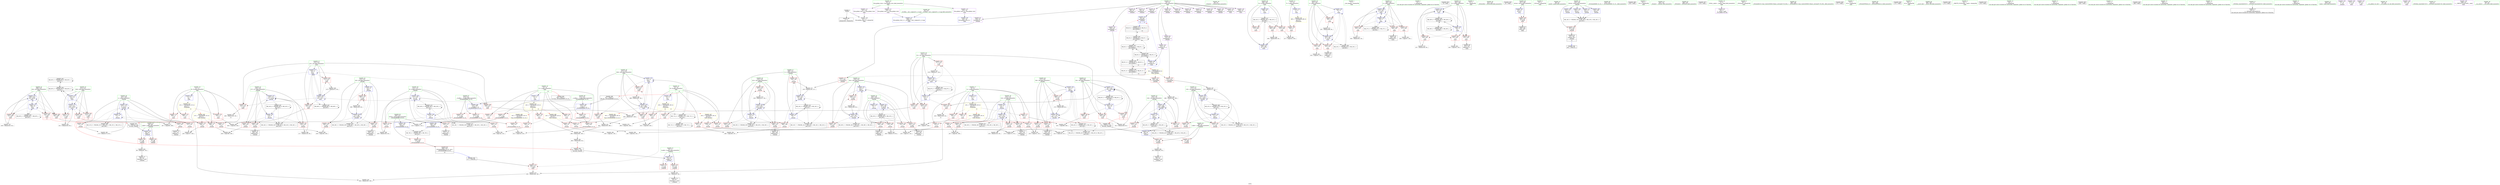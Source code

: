digraph "SVFG" {
	label="SVFG";

	Node0x55d01185cf00 [shape=record,color=grey,label="{NodeID: 0\nNullPtr}"];
	Node0x55d01185cf00 -> Node0x55d011887a70[style=solid];
	Node0x55d01185cf00 -> Node0x55d01188af50[style=solid];
	Node0x55d0118bbfb0 [shape=record,color=black,label="{NodeID: 443\nMR_65V_2 = PHI(MR_65V_8, MR_65V_1, )\npts\{312 \}\n}"];
	Node0x55d0118bbfb0 -> Node0x55d0118b71a0[style=dashed];
	Node0x55d0118bbfb0 -> Node0x55d0118bbfb0[style=dashed];
	Node0x55d01189a7c0 [shape=record,color=grey,label="{NodeID: 360\n233 = Binary(232, 84, )\n}"];
	Node0x55d01189a7c0 -> Node0x55d011894010[style=solid];
	Node0x55d011895600 [shape=record,color=blue,label="{NodeID: 277\n315\<--9\nj55\<--\nmain\n}"];
	Node0x55d011895600 -> Node0x55d011889c20[style=dashed];
	Node0x55d011895600 -> Node0x55d011889cf0[style=dashed];
	Node0x55d011895600 -> Node0x55d011889dc0[style=dashed];
	Node0x55d011895600 -> Node0x55d011889e90[style=dashed];
	Node0x55d011895600 -> Node0x55d011895600[style=dashed];
	Node0x55d011895600 -> Node0x55d011895870[style=dashed];
	Node0x55d011895600 -> Node0x55d0118bc9b0[style=dashed];
	Node0x55d011889260 [shape=record,color=red,label="{NodeID: 194\n415\<--307\n\<--i30\nmain\n|{<s0>13}}"];
	Node0x55d011889260:s0 -> Node0x55d0118ef1d0[style=solid,color=red];
	Node0x55d011885c10 [shape=record,color=purple,label="{NodeID: 111\n546\<--33\nllvm.global_ctors_1\<--llvm.global_ctors\nGlob }"];
	Node0x55d011885c10 -> Node0x55d01188ae50[style=solid];
	Node0x55d01185de30 [shape=record,color=green,label="{NodeID: 28\n60\<--61\n_Z3ansiii\<--_Z3ansiii_field_insensitive\n}"];
	Node0x55d0118c4bb0 [shape=record,color=black,label="{NodeID: 471\nMR_26V_7 = PHI(MR_26V_2, MR_26V_2, MR_26V_2, MR_26V_5, )\npts\{112 \}\n}"];
	Node0x55d01188f630 [shape=record,color=grey,label="{NodeID: 388\n327 = cmp(325, 326, )\n}"];
	Node0x55d01188a950 [shape=record,color=blue,label="{NodeID: 222\n11\<--9\nB\<--\nGlob }"];
	Node0x55d01188a950 -> Node0x55d0118cb500[style=dashed];
	Node0x55d01188c460 [shape=record,color=red,label="{NodeID: 139\n76\<--68\n\<--j.addr\n_Z3ansiii\n}"];
	Node0x55d011886e90 [shape=record,color=green,label="{NodeID: 56\n313\<--314\ni51\<--i51_field_insensitive\nmain\n}"];
	Node0x55d011886e90 -> Node0x55d0118898e0[style=solid];
	Node0x55d011886e90 -> Node0x55d0118899b0[style=solid];
	Node0x55d011886e90 -> Node0x55d011889a80[style=solid];
	Node0x55d011886e90 -> Node0x55d011889b50[style=solid];
	Node0x55d011886e90 -> Node0x55d011895530[style=solid];
	Node0x55d011886e90 -> Node0x55d011895940[style=solid];
	Node0x55d011894010 [shape=record,color=blue,label="{NodeID: 250\n113\<--233\ni18\<--inc48\n_Z4isokv\n}"];
	Node0x55d011894010 -> Node0x55d01188d160[style=dashed];
	Node0x55d011894010 -> Node0x55d01188d230[style=dashed];
	Node0x55d011894010 -> Node0x55d01188d300[style=dashed];
	Node0x55d011894010 -> Node0x55d011894010[style=dashed];
	Node0x55d011894010 -> Node0x55d0118c50b0[style=dashed];
	Node0x55d01188db20 [shape=record,color=red,label="{NodeID: 167\n258\<--121\n\<--j50\n_Z4isokv\n}"];
	Node0x55d01188db20 -> Node0x55d011888490[style=solid];
	Node0x55d011888700 [shape=record,color=black,label="{NodeID: 84\n346\<--345\nidxprom\<--\nmain\n}"];
	Node0x55d01185cb20 [shape=record,color=green,label="{NodeID: 1\n7\<--1\n__dso_handle\<--dummyObj\nGlob }"];
	Node0x55d0118bc4b0 [shape=record,color=black,label="{NodeID: 444\nMR_67V_2 = PHI(MR_67V_3, MR_67V_1, )\npts\{314 \}\n}"];
	Node0x55d0118bc4b0 -> Node0x55d011895530[style=dashed];
	Node0x55d0118bc4b0 -> Node0x55d0118bc4b0[style=dashed];
	Node0x55d01189a940 [shape=record,color=grey,label="{NodeID: 361\n464 = Binary(463, 84, )\n|{<s0>14}}"];
	Node0x55d01189a940:s0 -> Node0x55d0118ef5f0[style=solid,color=red];
	Node0x55d0118956d0 [shape=record,color=blue,label="{NodeID: 278\n317\<--9\nk59\<--\nmain\n}"];
	Node0x55d0118956d0 -> Node0x55d011889f60[style=dashed];
	Node0x55d0118956d0 -> Node0x55d01188a030[style=dashed];
	Node0x55d0118956d0 -> Node0x55d01188a100[style=dashed];
	Node0x55d0118956d0 -> Node0x55d0118956d0[style=dashed];
	Node0x55d0118956d0 -> Node0x55d0118957a0[style=dashed];
	Node0x55d0118956d0 -> Node0x55d0118c23b0[style=dashed];
	Node0x55d011889330 [shape=record,color=red,label="{NodeID: 195\n430\<--307\n\<--i30\nmain\n}"];
	Node0x55d011889330 -> Node0x55d0118992c0[style=solid];
	Node0x55d011885d10 [shape=record,color=purple,label="{NodeID: 112\n547\<--33\nllvm.global_ctors_2\<--llvm.global_ctors\nGlob }"];
	Node0x55d011885d10 -> Node0x55d01188af50[style=solid];
	Node0x55d0118848d0 [shape=record,color=green,label="{NodeID: 29\n66\<--67\ni.addr\<--i.addr_field_insensitive\n_Z3ansiii\n}"];
	Node0x55d0118848d0 -> Node0x55d01188c2c0[style=solid];
	Node0x55d0118848d0 -> Node0x55d01188c390[style=solid];
	Node0x55d0118848d0 -> Node0x55d01188b050[style=solid];
	Node0x55d0118c50b0 [shape=record,color=black,label="{NodeID: 472\nMR_28V_2 = PHI(MR_28V_4, MR_28V_4, MR_28V_4, MR_28V_1, )\npts\{114 \}\n}"];
	Node0x55d01188f7b0 [shape=record,color=grey,label="{NodeID: 389\n521 = cmp(518, 520, )\n}"];
	Node0x55d01188aa50 [shape=record,color=blue,label="{NodeID: 223\n13\<--9\nC\<--\nGlob }"];
	Node0x55d01188aa50 -> Node0x55d0118cb5e0[style=dashed];
	Node0x55d01188c530 [shape=record,color=red,label="{NodeID: 140\n87\<--68\n\<--j.addr\n_Z3ansiii\n}"];
	Node0x55d01188c530 -> Node0x55d011898fc0[style=solid];
	Node0x55d011886f60 [shape=record,color=green,label="{NodeID: 57\n315\<--316\nj55\<--j55_field_insensitive\nmain\n}"];
	Node0x55d011886f60 -> Node0x55d011889c20[style=solid];
	Node0x55d011886f60 -> Node0x55d011889cf0[style=solid];
	Node0x55d011886f60 -> Node0x55d011889dc0[style=solid];
	Node0x55d011886f60 -> Node0x55d011889e90[style=solid];
	Node0x55d011886f60 -> Node0x55d011895600[style=solid];
	Node0x55d011886f60 -> Node0x55d011895870[style=solid];
	Node0x55d0118940e0 [shape=record,color=blue,label="{NodeID: 251\n121\<--9\nj50\<--\n_Z4isokv\n}"];
	Node0x55d0118940e0 -> Node0x55d01188da50[style=dashed];
	Node0x55d0118940e0 -> Node0x55d01188db20[style=dashed];
	Node0x55d0118940e0 -> Node0x55d01188dbf0[style=dashed];
	Node0x55d0118940e0 -> Node0x55d011894760[style=dashed];
	Node0x55d0118940e0 -> Node0x55d0118c64b0[style=dashed];
	Node0x55d01188dbf0 [shape=record,color=red,label="{NodeID: 168\n285\<--121\n\<--j50\n_Z4isokv\n}"];
	Node0x55d01188dbf0 -> Node0x55d01189a640[style=solid];
	Node0x55d0118887d0 [shape=record,color=black,label="{NodeID: 85\n349\<--348\nidxprom10\<--\nmain\n}"];
	Node0x55d01185e320 [shape=record,color=green,label="{NodeID: 2\n9\<--1\n\<--dummyObj\nCan only get source location for instruction, argument, global var or function.}"];
	Node0x55d0118bc9b0 [shape=record,color=black,label="{NodeID: 445\nMR_69V_2 = PHI(MR_69V_3, MR_69V_1, )\npts\{316 \}\n}"];
	Node0x55d0118bc9b0 -> Node0x55d011895600[style=dashed];
	Node0x55d0118bc9b0 -> Node0x55d0118bc9b0[style=dashed];
	Node0x55d01189aac0 [shape=record,color=grey,label="{NodeID: 362\n468 = Binary(467, 84, )\n}"];
	Node0x55d01189aac0 -> Node0x55d0118957a0[style=solid];
	Node0x55d0118957a0 [shape=record,color=blue,label="{NodeID: 279\n317\<--468\nk59\<--inc68\nmain\n}"];
	Node0x55d0118957a0 -> Node0x55d011889f60[style=dashed];
	Node0x55d0118957a0 -> Node0x55d01188a030[style=dashed];
	Node0x55d0118957a0 -> Node0x55d01188a100[style=dashed];
	Node0x55d0118957a0 -> Node0x55d0118956d0[style=dashed];
	Node0x55d0118957a0 -> Node0x55d0118957a0[style=dashed];
	Node0x55d0118957a0 -> Node0x55d0118c23b0[style=dashed];
	Node0x55d011889400 [shape=record,color=red,label="{NodeID: 196\n405\<--309\n\<--j34\nmain\n}"];
	Node0x55d011889400 -> Node0x55d01189c140[style=solid];
	Node0x55d011885e10 [shape=record,color=red,label="{NodeID: 113\n132\<--8\n\<--A\n_Z4isokv\n}"];
	Node0x55d011885e10 -> Node0x55d01189ca40[style=solid];
	Node0x55d011884960 [shape=record,color=green,label="{NodeID: 30\n68\<--69\nj.addr\<--j.addr_field_insensitive\n_Z3ansiii\n}"];
	Node0x55d011884960 -> Node0x55d01188c460[style=solid];
	Node0x55d011884960 -> Node0x55d01188c530[style=solid];
	Node0x55d011884960 -> Node0x55d011892fd0[style=solid];
	Node0x55d0118c55b0 [shape=record,color=black,label="{NodeID: 473\nMR_30V_2 = PHI(MR_30V_3, MR_30V_5, MR_30V_3, MR_30V_1, )\npts\{116 \}\n}"];
	Node0x55d01188f930 [shape=record,color=grey,label="{NodeID: 390\n193 = cmp(191, 192, )\n}"];
	Node0x55d01188ab50 [shape=record,color=blue,label="{NodeID: 224\n15\<--9\nK\<--\nGlob }"];
	Node0x55d01188ab50 -> Node0x55d0118cb6c0[style=dashed];
	Node0x55d01188c600 [shape=record,color=red,label="{NodeID: 141\n77\<--70\n\<--k.addr\n_Z3ansiii\n}"];
	Node0x55d011887030 [shape=record,color=green,label="{NodeID: 58\n317\<--318\nk59\<--k59_field_insensitive\nmain\n}"];
	Node0x55d011887030 -> Node0x55d011889f60[style=solid];
	Node0x55d011887030 -> Node0x55d01188a030[style=solid];
	Node0x55d011887030 -> Node0x55d01188a100[style=solid];
	Node0x55d011887030 -> Node0x55d0118956d0[style=solid];
	Node0x55d011887030 -> Node0x55d0118957a0[style=solid];
	Node0x55d0118ee490 [shape=record,color=black,label="{NodeID: 584\n79 = PHI()\n}"];
	Node0x55d0118941b0 [shape=record,color=blue,label="{NodeID: 252\n123\<--9\nk54\<--\n_Z4isokv\n}"];
	Node0x55d0118941b0 -> Node0x55d01188dcc0[style=dashed];
	Node0x55d0118941b0 -> Node0x55d01188dd90[style=dashed];
	Node0x55d0118941b0 -> Node0x55d01188de60[style=dashed];
	Node0x55d0118941b0 -> Node0x55d0118941b0[style=dashed];
	Node0x55d0118941b0 -> Node0x55d011894690[style=dashed];
	Node0x55d0118941b0 -> Node0x55d0118c69b0[style=dashed];
	Node0x55d01188dcc0 [shape=record,color=red,label="{NodeID: 169\n244\<--123\n\<--k54\n_Z4isokv\n}"];
	Node0x55d01188dcc0 -> Node0x55d0118906b0[style=solid];
	Node0x55d0118888a0 [shape=record,color=black,label="{NodeID: 86\n352\<--351\nidxprom12\<--\nmain\n}"];
	Node0x55d01185ec50 [shape=record,color=green,label="{NodeID: 3\n21\<--1\n.str\<--dummyObj\nGlob }"];
	Node0x55d0118bceb0 [shape=record,color=black,label="{NodeID: 446\nMR_71V_2 = PHI(MR_71V_3, MR_71V_1, )\npts\{318 \}\n}"];
	Node0x55d0118bceb0 -> Node0x55d0118bceb0[style=dashed];
	Node0x55d0118bceb0 -> Node0x55d0118c23b0[style=dashed];
	Node0x55d01189ac40 [shape=record,color=grey,label="{NodeID: 363\n180 = Binary(179, 84, )\n}"];
	Node0x55d01189ac40 -> Node0x55d0118938c0[style=solid];
	Node0x55d011895870 [shape=record,color=blue,label="{NodeID: 280\n315\<--473\nj55\<--inc71\nmain\n}"];
	Node0x55d011895870 -> Node0x55d011889c20[style=dashed];
	Node0x55d011895870 -> Node0x55d011889cf0[style=dashed];
	Node0x55d011895870 -> Node0x55d011889dc0[style=dashed];
	Node0x55d011895870 -> Node0x55d011889e90[style=dashed];
	Node0x55d011895870 -> Node0x55d011895600[style=dashed];
	Node0x55d011895870 -> Node0x55d011895870[style=dashed];
	Node0x55d011895870 -> Node0x55d0118bc9b0[style=dashed];
	Node0x55d0118894d0 [shape=record,color=red,label="{NodeID: 197\n416\<--309\n\<--j34\nmain\n|{<s0>13}}"];
	Node0x55d0118894d0:s0 -> Node0x55d0118ef470[style=solid,color=red];
	Node0x55d011885ee0 [shape=record,color=red,label="{NodeID: 114\n186\<--8\n\<--A\n_Z4isokv\n}"];
	Node0x55d011885ee0 -> Node0x55d01188f030[style=solid];
	Node0x55d0118849f0 [shape=record,color=green,label="{NodeID: 31\n70\<--71\nk.addr\<--k.addr_field_insensitive\n_Z3ansiii\n}"];
	Node0x55d0118849f0 -> Node0x55d01188c600[style=solid];
	Node0x55d0118849f0 -> Node0x55d01188c6d0[style=solid];
	Node0x55d0118849f0 -> Node0x55d0118930a0[style=solid];
	Node0x55d0118c5ab0 [shape=record,color=black,label="{NodeID: 474\nMR_32V_2 = PHI(MR_32V_3, MR_32V_6, MR_32V_3, MR_32V_1, )\npts\{118 \}\n}"];
	Node0x55d01188fab0 [shape=record,color=grey,label="{NodeID: 391\n253 = cmp(251, 252, )\n}"];
	Node0x55d01188ac50 [shape=record,color=blue,label="{NodeID: 225\n17\<--9\nT\<--\nGlob }"];
	Node0x55d01188ac50 -> Node0x55d0118cb7a0[style=dashed];
	Node0x55d01188c6d0 [shape=record,color=red,label="{NodeID: 142\n91\<--70\n\<--k.addr\n_Z3ansiii\n}"];
	Node0x55d01188c6d0 -> Node0x55d011899140[style=solid];
	Node0x55d011887100 [shape=record,color=green,label="{NodeID: 59\n321\<--322\n_ZNSirsERi\<--_ZNSirsERi_field_insensitive\n}"];
	Node0x55d0118ee590 [shape=record,color=black,label="{NodeID: 585\n45 = PHI()\n}"];
	Node0x55d011894280 [shape=record,color=blue,label="{NodeID: 253\n125\<--9\nc58\<--\n_Z4isokv\n}"];
	Node0x55d011894280 -> Node0x55d01188df30[style=dashed];
	Node0x55d011894280 -> Node0x55d01188e000[style=dashed];
	Node0x55d011894280 -> Node0x55d011894280[style=dashed];
	Node0x55d011894280 -> Node0x55d011894420[style=dashed];
	Node0x55d011894280 -> Node0x55d0118b17a0[style=dashed];
	Node0x55d011894280 -> Node0x55d0118c6eb0[style=dashed];
	Node0x55d01188dd90 [shape=record,color=red,label="{NodeID: 170\n261\<--123\n\<--k54\n_Z4isokv\n}"];
	Node0x55d01188dd90 -> Node0x55d011888560[style=solid];
	Node0x55d011888970 [shape=record,color=black,label="{NodeID: 87\n296\<--498\nmain_ret\<--\nmain\n}"];
	Node0x55d01185ece0 [shape=record,color=green,label="{NodeID: 4\n23\<--1\n_ZSt3cin\<--dummyObj\nGlob }"];
	Node0x55d0118bd3b0 [shape=record,color=black,label="{NodeID: 447\nMR_8V_2 = PHI(MR_8V_11, MR_8V_1, )\npts\{200000 \}\n}"];
	Node0x55d0118bd3b0 -> Node0x55d0118b76a0[style=dashed];
	Node0x55d0118bd3b0 -> Node0x55d0118bd3b0[style=dashed];
	Node0x55d0118bd3b0 -> Node0x55d0118c28b0[style=dashed];
	Node0x55d0118bd3b0 -> Node0x55d0118c82b0[style=dashed];
	Node0x55d01189adc0 [shape=record,color=grey,label="{NodeID: 364\n83 = Binary(82, 84, )\n}"];
	Node0x55d01189adc0 -> Node0x55d011887c70[style=solid];
	Node0x55d011895940 [shape=record,color=blue,label="{NodeID: 281\n313\<--478\ni51\<--inc74\nmain\n}"];
	Node0x55d011895940 -> Node0x55d0118898e0[style=dashed];
	Node0x55d011895940 -> Node0x55d0118899b0[style=dashed];
	Node0x55d011895940 -> Node0x55d011889a80[style=dashed];
	Node0x55d011895940 -> Node0x55d011889b50[style=dashed];
	Node0x55d011895940 -> Node0x55d011895940[style=dashed];
	Node0x55d011895940 -> Node0x55d0118bc4b0[style=dashed];
	Node0x55d0118895a0 [shape=record,color=red,label="{NodeID: 198\n425\<--309\n\<--j34\nmain\n}"];
	Node0x55d0118895a0 -> Node0x55d011899a40[style=solid];
	Node0x55d01188b0e0 [shape=record,color=red,label="{NodeID: 115\n252\<--8\n\<--A\n_Z4isokv\n}"];
	Node0x55d01188b0e0 -> Node0x55d01188fab0[style=solid];
	Node0x55d011884ac0 [shape=record,color=green,label="{NodeID: 32\n80\<--81\nprintf\<--printf_field_insensitive\n}"];
	Node0x55d0118c5fb0 [shape=record,color=black,label="{NodeID: 475\nMR_34V_2 = PHI(MR_34V_3, MR_34V_6, MR_34V_3, MR_34V_1, )\npts\{120 \}\n}"];
	Node0x55d01188fc30 [shape=record,color=grey,label="{NodeID: 392\n338 = cmp(337, 333, )\n}"];
	Node0x55d01188ad50 [shape=record,color=blue,label="{NodeID: 226\n545\<--34\nllvm.global_ctors_0\<--\nGlob }"];
	Node0x55d01188c7a0 [shape=record,color=red,label="{NodeID: 143\n292\<--103\n\<--retval\n_Z4isokv\n}"];
	Node0x55d01188c7a0 -> Node0x55d011888630[style=solid];
	Node0x55d011887200 [shape=record,color=green,label="{NodeID: 60\n378\<--379\n_ZSt3minIiERKT_S2_S2_\<--_ZSt3minIiERKT_S2_S2__field_insensitive\n}"];
	Node0x55d0118ee690 [shape=record,color=black,label="{NodeID: 586\n320 = PHI()\n}"];
	Node0x55d011894350 [shape=record,color=blue,label="{NodeID: 254\n127\<--9\ni59\<--\n_Z4isokv\n}"];
	Node0x55d011894350 -> Node0x55d01188e0d0[style=dashed];
	Node0x55d011894350 -> Node0x55d01188e1a0[style=dashed];
	Node0x55d011894350 -> Node0x55d01188e270[style=dashed];
	Node0x55d011894350 -> Node0x55d011894350[style=dashed];
	Node0x55d011894350 -> Node0x55d0118944f0[style=dashed];
	Node0x55d011894350 -> Node0x55d0118b1ca0[style=dashed];
	Node0x55d011894350 -> Node0x55d0118c73b0[style=dashed];
	Node0x55d01188de60 [shape=record,color=red,label="{NodeID: 171\n280\<--123\n\<--k54\n_Z4isokv\n}"];
	Node0x55d01188de60 -> Node0x55d01189a040[style=solid];
	Node0x55d011888a40 [shape=record,color=black,label="{NodeID: 88\n506\<--529\n_ZSt3minIiERKT_S2_S2__ret\<--\n_ZSt3minIiERKT_S2_S2_\n|{<s0>10}}"];
	Node0x55d011888a40:s0 -> Node0x55d0118eed70[style=solid,color=blue];
	Node0x55d01185e980 [shape=record,color=green,label="{NodeID: 5\n24\<--1\n.str.1\<--dummyObj\nGlob }"];
	Node0x55d01189af40 [shape=record,color=grey,label="{NodeID: 365\n175 = Binary(174, 84, )\n}"];
	Node0x55d01189af40 -> Node0x55d0118937f0[style=solid];
	Node0x55d011895a10 [shape=record,color=blue,label="{NodeID: 282\n299\<--495\ntt\<--inc78\nmain\n}"];
	Node0x55d011895a10 -> Node0x55d0118b99a0[style=dashed];
	Node0x55d011889670 [shape=record,color=red,label="{NodeID: 199\n411\<--311\n\<--k38\nmain\n}"];
	Node0x55d011889670 -> Node0x55d01189c440[style=solid];
	Node0x55d01188b1b0 [shape=record,color=red,label="{NodeID: 116\n381\<--8\n\<--A\nmain\n}"];
	Node0x55d01188b1b0 -> Node0x55d01189bcc0[style=solid];
	Node0x55d011884b90 [shape=record,color=green,label="{NodeID: 33\n100\<--101\n_Z4isokv\<--_Z4isokv_field_insensitive\n}"];
	Node0x55d0118c64b0 [shape=record,color=black,label="{NodeID: 476\nMR_36V_2 = PHI(MR_36V_4, MR_36V_1, MR_36V_4, MR_36V_1, )\npts\{122 \}\n}"];
	Node0x55d01188fdb0 [shape=record,color=grey,label="{NodeID: 393\n343 = cmp(342, 333, )\n}"];
	Node0x55d01188ae50 [shape=record,color=blue,label="{NodeID: 227\n546\<--35\nllvm.global_ctors_1\<--_GLOBAL__sub_I_sigma425_2_0.cpp\nGlob }"];
	Node0x55d01188c870 [shape=record,color=red,label="{NodeID: 144\n131\<--105\n\<--i\n_Z4isokv\n}"];
	Node0x55d01188c870 -> Node0x55d01189ca40[style=solid];
	Node0x55d011887300 [shape=record,color=green,label="{NodeID: 61\n386\<--387\n_ZNSolsEi\<--_ZNSolsEi_field_insensitive\n}"];
	Node0x55d0118ee790 [shape=record,color=black,label="{NodeID: 587\n370 = PHI()\n}"];
	Node0x55d011894420 [shape=record,color=blue,label="{NodeID: 255\n125\<--266\nc58\<--add69\n_Z4isokv\n}"];
	Node0x55d011894420 -> Node0x55d01188df30[style=dashed];
	Node0x55d011894420 -> Node0x55d01188e000[style=dashed];
	Node0x55d011894420 -> Node0x55d011894280[style=dashed];
	Node0x55d011894420 -> Node0x55d011894420[style=dashed];
	Node0x55d011894420 -> Node0x55d0118b17a0[style=dashed];
	Node0x55d011894420 -> Node0x55d0118c6eb0[style=dashed];
	Node0x55d01188df30 [shape=record,color=red,label="{NodeID: 172\n265\<--125\n\<--c58\n_Z4isokv\n}"];
	Node0x55d01188df30 -> Node0x55d01189a1c0[style=solid];
	Node0x55d011888b10 [shape=record,color=purple,label="{NodeID: 89\n44\<--4\n\<--_ZStL8__ioinit\n__cxx_global_var_init\n}"];
	Node0x55d01185ea10 [shape=record,color=green,label="{NodeID: 6\n26\<--1\n_ZSt4cout\<--dummyObj\nGlob }"];
	Node0x55d01189b0c0 [shape=record,color=grey,label="{NodeID: 366\n495 = Binary(494, 84, )\n}"];
	Node0x55d01189b0c0 -> Node0x55d011895a10[style=solid];
	Node0x55d011895ae0 [shape=record,color=blue,label="{NodeID: 283\n511\<--507\n__a.addr\<--__a\n_ZSt3minIiERKT_S2_S2_\n}"];
	Node0x55d011895ae0 -> Node0x55d01188a370[style=dashed];
	Node0x55d011895ae0 -> Node0x55d01188a440[style=dashed];
	Node0x55d011889740 [shape=record,color=red,label="{NodeID: 200\n417\<--311\n\<--k38\nmain\n|{<s0>13}}"];
	Node0x55d011889740:s0 -> Node0x55d0118ef5f0[style=solid,color=red];
	Node0x55d01188b280 [shape=record,color=red,label="{NodeID: 117\n400\<--8\n\<--A\nmain\n}"];
	Node0x55d01188b280 -> Node0x55d01189bfc0[style=solid];
	Node0x55d011884c60 [shape=record,color=green,label="{NodeID: 34\n103\<--104\nretval\<--retval_field_insensitive\n_Z4isokv\n}"];
	Node0x55d011884c60 -> Node0x55d01188c7a0[style=solid];
	Node0x55d011884c60 -> Node0x55d011893720[style=solid];
	Node0x55d011884c60 -> Node0x55d011893e70[style=solid];
	Node0x55d011884c60 -> Node0x55d0118945c0[style=solid];
	Node0x55d011884c60 -> Node0x55d011894830[style=solid];
	Node0x55d0118c69b0 [shape=record,color=black,label="{NodeID: 477\nMR_38V_2 = PHI(MR_38V_3, MR_38V_1, MR_38V_5, MR_38V_1, )\npts\{124 \}\n}"];
	Node0x55d01188ff30 [shape=record,color=grey,label="{NodeID: 394\n168 = cmp(166, 167, )\n}"];
	Node0x55d01188af50 [shape=record,color=blue, style = dotted,label="{NodeID: 228\n547\<--3\nllvm.global_ctors_2\<--dummyVal\nGlob }"];
	Node0x55d01188c940 [shape=record,color=red,label="{NodeID: 145\n148\<--105\n\<--i\n_Z4isokv\n}"];
	Node0x55d01188c940 -> Node0x55d011887ee0[style=solid];
	Node0x55d011887400 [shape=record,color=green,label="{NodeID: 62\n389\<--390\n_ZSt4endlIcSt11char_traitsIcEERSt13basic_ostreamIT_T0_ES6_\<--_ZSt4endlIcSt11char_traitsIcEERSt13basic_ostreamIT_T0_ES6__field_insensitive\n}"];
	Node0x55d0118eea00 [shape=record,color=black,label="{NodeID: 588\n371 = PHI()\n}"];
	Node0x55d0118944f0 [shape=record,color=blue,label="{NodeID: 256\n127\<--270\ni59\<--inc71\n_Z4isokv\n}"];
	Node0x55d0118944f0 -> Node0x55d01188e0d0[style=dashed];
	Node0x55d0118944f0 -> Node0x55d01188e1a0[style=dashed];
	Node0x55d0118944f0 -> Node0x55d01188e270[style=dashed];
	Node0x55d0118944f0 -> Node0x55d011894350[style=dashed];
	Node0x55d0118944f0 -> Node0x55d0118944f0[style=dashed];
	Node0x55d0118944f0 -> Node0x55d0118b1ca0[style=dashed];
	Node0x55d0118944f0 -> Node0x55d0118c73b0[style=dashed];
	Node0x55d01188e000 [shape=record,color=red,label="{NodeID: 173\n273\<--125\n\<--c58\n_Z4isokv\n}"];
	Node0x55d01188e000 -> Node0x55d01188f1b0[style=solid];
	Node0x55d011888be0 [shape=record,color=purple,label="{NodeID: 90\n86\<--19\narrayidx\<--x\n_Z3ansiii\n}"];
	Node0x55d01185eaa0 [shape=record,color=green,label="{NodeID: 7\n27\<--1\n.str.2\<--dummyObj\nGlob }"];
	Node0x55d01189b240 [shape=record,color=grey,label="{NodeID: 367\n213 = Binary(212, 211, )\n}"];
	Node0x55d01189b240 -> Node0x55d011893cd0[style=solid];
	Node0x55d011895bb0 [shape=record,color=blue,label="{NodeID: 284\n513\<--508\n__b.addr\<--__b\n_ZSt3minIiERKT_S2_S2_\n}"];
	Node0x55d011895bb0 -> Node0x55d01188a510[style=dashed];
	Node0x55d011895bb0 -> Node0x55d01188a5e0[style=dashed];
	Node0x55d011889810 [shape=record,color=red,label="{NodeID: 201\n420\<--311\n\<--k38\nmain\n}"];
	Node0x55d011889810 -> Node0x55d0118998c0[style=solid];
	Node0x55d01188b350 [shape=record,color=red,label="{NodeID: 118\n438\<--8\n\<--A\nmain\n}"];
	Node0x55d01188b350 -> Node0x55d01189c740[style=solid];
	Node0x55d011884d30 [shape=record,color=green,label="{NodeID: 35\n105\<--106\ni\<--i_field_insensitive\n_Z4isokv\n}"];
	Node0x55d011884d30 -> Node0x55d01188c870[style=solid];
	Node0x55d011884d30 -> Node0x55d01188c940[style=solid];
	Node0x55d011884d30 -> Node0x55d01188ca10[style=solid];
	Node0x55d011884d30 -> Node0x55d011893240[style=solid];
	Node0x55d011884d30 -> Node0x55d0118938c0[style=solid];
	Node0x55d0118c6eb0 [shape=record,color=black,label="{NodeID: 478\nMR_40V_2 = PHI(MR_40V_3, MR_40V_1, MR_40V_6, MR_40V_1, )\npts\{126 \}\n}"];
	Node0x55d0118900b0 [shape=record,color=grey,label="{NodeID: 395\n332 = cmp(331, 333, )\n}"];
	Node0x55d01188b050 [shape=record,color=blue,label="{NodeID: 229\n66\<--63\ni.addr\<--i\n_Z3ansiii\n}"];
	Node0x55d01188b050 -> Node0x55d01188c2c0[style=dashed];
	Node0x55d01188b050 -> Node0x55d01188c390[style=dashed];
	Node0x55d01188ca10 [shape=record,color=red,label="{NodeID: 146\n179\<--105\n\<--i\n_Z4isokv\n}"];
	Node0x55d01188ca10 -> Node0x55d01189ac40[style=solid];
	Node0x55d011887500 [shape=record,color=green,label="{NodeID: 63\n391\<--392\n_ZNSolsEPFRSoS_E\<--_ZNSolsEPFRSoS_E_field_insensitive\n}"];
	Node0x55d0118eead0 [shape=record,color=black,label="{NodeID: 589\n372 = PHI()\n}"];
	Node0x55d0118945c0 [shape=record,color=blue,label="{NodeID: 257\n103\<--171\nretval\<--\n_Z4isokv\n}"];
	Node0x55d0118945c0 -> Node0x55d0118c3cb0[style=dashed];
	Node0x55d01188e0d0 [shape=record,color=red,label="{NodeID: 174\n251\<--127\n\<--i59\n_Z4isokv\n}"];
	Node0x55d01188e0d0 -> Node0x55d01188fab0[style=solid];
	Node0x55d011888cb0 [shape=record,color=purple,label="{NodeID: 91\n90\<--19\narrayidx3\<--x\n_Z3ansiii\n}"];
	Node0x55d01185cc40 [shape=record,color=green,label="{NodeID: 8\n29\<--1\n.str.3\<--dummyObj\nGlob }"];
	Node0x55d01189b3c0 [shape=record,color=grey,label="{NodeID: 368\n163 = Binary(162, 84, )\n}"];
	Node0x55d01189b3c0 -> Node0x55d011893650[style=solid];
	Node0x55d011895c80 [shape=record,color=blue,label="{NodeID: 285\n509\<--523\nretval\<--\n_ZSt3minIiERKT_S2_S2_\n}"];
	Node0x55d011895c80 -> Node0x55d0118af4a0[style=dashed];
	Node0x55d0118898e0 [shape=record,color=red,label="{NodeID: 202\n437\<--313\n\<--i51\nmain\n}"];
	Node0x55d0118898e0 -> Node0x55d01189c740[style=solid];
	Node0x55d01188b420 [shape=record,color=red,label="{NodeID: 119\n138\<--11\n\<--B\n_Z4isokv\n}"];
	Node0x55d01188b420 -> Node0x55d01189c8c0[style=solid];
	Node0x55d011884e00 [shape=record,color=green,label="{NodeID: 36\n107\<--108\nj\<--j_field_insensitive\n_Z4isokv\n}"];
	Node0x55d011884e00 -> Node0x55d01188cae0[style=solid];
	Node0x55d011884e00 -> Node0x55d01188cbb0[style=solid];
	Node0x55d011884e00 -> Node0x55d01188cc80[style=solid];
	Node0x55d011884e00 -> Node0x55d011893310[style=solid];
	Node0x55d011884e00 -> Node0x55d0118937f0[style=solid];
	Node0x55d0118c73b0 [shape=record,color=black,label="{NodeID: 479\nMR_42V_2 = PHI(MR_42V_3, MR_42V_1, MR_42V_6, MR_42V_1, )\npts\{128 \}\n}"];
	Node0x55d011890230 [shape=record,color=grey,label="{NodeID: 396\n200 = cmp(198, 199, )\n}"];
	Node0x55d011892fd0 [shape=record,color=blue,label="{NodeID: 230\n68\<--64\nj.addr\<--j\n_Z3ansiii\n}"];
	Node0x55d011892fd0 -> Node0x55d01188c460[style=dashed];
	Node0x55d011892fd0 -> Node0x55d01188c530[style=dashed];
	Node0x55d01188cae0 [shape=record,color=red,label="{NodeID: 147\n137\<--107\n\<--j\n_Z4isokv\n}"];
	Node0x55d01188cae0 -> Node0x55d01189c8c0[style=solid];
	Node0x55d011887600 [shape=record,color=green,label="{NodeID: 64\n489\<--490\n__assert_fail\<--__assert_fail_field_insensitive\n}"];
	Node0x55d0118eebd0 [shape=record,color=black,label="{NodeID: 590\n373 = PHI()\n}"];
	Node0x55d0118b58a0 [shape=record,color=black,label="{NodeID: 424\nMR_8V_9 = PHI(MR_8V_10, MR_8V_8, )\npts\{200000 \}\n|{|<s1>13}}"];
	Node0x55d0118b58a0 -> Node0x55d0118b76a0[style=dashed];
	Node0x55d0118b58a0:s1 -> Node0x55d011893170[style=dashed,color=red];
	Node0x55d011894690 [shape=record,color=blue,label="{NodeID: 258\n123\<--281\nk54\<--inc77\n_Z4isokv\n}"];
	Node0x55d011894690 -> Node0x55d01188dcc0[style=dashed];
	Node0x55d011894690 -> Node0x55d01188dd90[style=dashed];
	Node0x55d011894690 -> Node0x55d01188de60[style=dashed];
	Node0x55d011894690 -> Node0x55d0118941b0[style=dashed];
	Node0x55d011894690 -> Node0x55d011894690[style=dashed];
	Node0x55d011894690 -> Node0x55d0118c69b0[style=dashed];
	Node0x55d01188e1a0 [shape=record,color=red,label="{NodeID: 175\n255\<--127\n\<--i59\n_Z4isokv\n}"];
	Node0x55d01188e1a0 -> Node0x55d0118883c0[style=solid];
	Node0x55d011888d80 [shape=record,color=purple,label="{NodeID: 92\n94\<--19\narrayidx6\<--x\n_Z3ansiii\n}"];
	Node0x55d011888d80 -> Node0x55d011893170[style=solid];
	Node0x55d01185ccd0 [shape=record,color=green,label="{NodeID: 9\n31\<--1\n__PRETTY_FUNCTION__.main\<--dummyObj\nGlob }"];
	Node0x55d01189b540 [shape=record,color=grey,label="{NodeID: 369\n217 = Binary(216, 84, )\n}"];
	Node0x55d01189b540 -> Node0x55d011893da0[style=solid];
	Node0x55d011895d50 [shape=record,color=blue,label="{NodeID: 286\n509\<--526\nretval\<--\n_ZSt3minIiERKT_S2_S2_\n}"];
	Node0x55d011895d50 -> Node0x55d0118af4a0[style=dashed];
	Node0x55d0118899b0 [shape=record,color=red,label="{NodeID: 203\n453\<--313\n\<--i51\nmain\n}"];
	Node0x55d0118899b0 -> Node0x55d0118995c0[style=solid];
	Node0x55d01188b4f0 [shape=record,color=red,label="{NodeID: 120\n199\<--11\n\<--B\n_Z4isokv\n}"];
	Node0x55d01188b4f0 -> Node0x55d011890230[style=solid];
	Node0x55d011884ed0 [shape=record,color=green,label="{NodeID: 37\n109\<--110\nc\<--c_field_insensitive\n_Z4isokv\n}"];
	Node0x55d011884ed0 -> Node0x55d01188cd50[style=solid];
	Node0x55d011884ed0 -> Node0x55d01188ce20[style=solid];
	Node0x55d011884ed0 -> Node0x55d0118933e0[style=solid];
	Node0x55d011884ed0 -> Node0x55d011893580[style=solid];
	Node0x55d0118903b0 [shape=record,color=grey,label="{NodeID: 397\n222 = cmp(220, 221, )\n}"];
	Node0x55d0118930a0 [shape=record,color=blue,label="{NodeID: 231\n70\<--65\nk.addr\<--k\n_Z3ansiii\n}"];
	Node0x55d0118930a0 -> Node0x55d01188c600[style=dashed];
	Node0x55d0118930a0 -> Node0x55d01188c6d0[style=dashed];
	Node0x55d01188cbb0 [shape=record,color=red,label="{NodeID: 148\n151\<--107\n\<--j\n_Z4isokv\n}"];
	Node0x55d01188cbb0 -> Node0x55d011887fb0[style=solid];
	Node0x55d011887700 [shape=record,color=green,label="{NodeID: 65\n509\<--510\nretval\<--retval_field_insensitive\n_ZSt3minIiERKT_S2_S2_\n}"];
	Node0x55d011887700 -> Node0x55d01188a2a0[style=solid];
	Node0x55d011887700 -> Node0x55d011895c80[style=solid];
	Node0x55d011887700 -> Node0x55d011895d50[style=solid];
	Node0x55d0118eeca0 [shape=record,color=black,label="{NodeID: 591\n376 = PHI()\n}"];
	Node0x55d011894760 [shape=record,color=blue,label="{NodeID: 259\n121\<--286\nj50\<--inc80\n_Z4isokv\n}"];
	Node0x55d011894760 -> Node0x55d01188da50[style=dashed];
	Node0x55d011894760 -> Node0x55d01188db20[style=dashed];
	Node0x55d011894760 -> Node0x55d01188dbf0[style=dashed];
	Node0x55d011894760 -> Node0x55d011894760[style=dashed];
	Node0x55d011894760 -> Node0x55d0118c64b0[style=dashed];
	Node0x55d01188e270 [shape=record,color=red,label="{NodeID: 176\n269\<--127\n\<--i59\n_Z4isokv\n}"];
	Node0x55d01188e270 -> Node0x55d011899ec0[style=solid];
	Node0x55d011888e50 [shape=record,color=purple,label="{NodeID: 93\n150\<--19\narrayidx\<--x\n_Z4isokv\n}"];
	Node0x55d01185cd60 [shape=record,color=green,label="{NodeID: 10\n34\<--1\n\<--dummyObj\nCan only get source location for instruction, argument, global var or function.}"];
	Node0x55d01189b6c0 [shape=record,color=grey,label="{NodeID: 370\n357 = Binary(356, 84, )\n}"];
	Node0x55d01189b6c0 -> Node0x55d011894de0[style=solid];
	Node0x55d011889a80 [shape=record,color=red,label="{NodeID: 204\n457\<--313\n\<--i51\nmain\n}"];
	Node0x55d011889a80 -> Node0x55d011899d40[style=solid];
	Node0x55d01188b5c0 [shape=record,color=red,label="{NodeID: 121\n239\<--11\n\<--B\n_Z4isokv\n}"];
	Node0x55d01188b5c0 -> Node0x55d011890530[style=solid];
	Node0x55d011884fa0 [shape=record,color=green,label="{NodeID: 38\n111\<--112\nk\<--k_field_insensitive\n_Z4isokv\n}"];
	Node0x55d011884fa0 -> Node0x55d01188cef0[style=solid];
	Node0x55d011884fa0 -> Node0x55d01188cfc0[style=solid];
	Node0x55d011884fa0 -> Node0x55d01188d090[style=solid];
	Node0x55d011884fa0 -> Node0x55d0118934b0[style=solid];
	Node0x55d011884fa0 -> Node0x55d011893650[style=solid];
	Node0x55d0118c7db0 [shape=record,color=black,label="{NodeID: 481\nMR_59V_4 = PHI(MR_59V_6, MR_59V_3, )\npts\{306 \}\n}"];
	Node0x55d0118c7db0 -> Node0x55d011894c40[style=dashed];
	Node0x55d0118c7db0 -> Node0x55d0118ae290[style=dashed];
	Node0x55d0118c7db0 -> Node0x55d0118c7db0[style=dashed];
	Node0x55d011890530 [shape=record,color=grey,label="{NodeID: 398\n240 = cmp(238, 239, )\n}"];
	Node0x55d011893170 [shape=record,color=blue,label="{NodeID: 232\n94\<--84\narrayidx6\<--\n_Z3ansiii\n|{<s0>13|<s1>14}}"];
	Node0x55d011893170:s0 -> Node0x55d0118b58a0[style=dashed,color=blue];
	Node0x55d011893170:s1 -> Node0x55d0118b94a0[style=dashed,color=blue];
	Node0x55d01188cc80 [shape=record,color=red,label="{NodeID: 149\n174\<--107\n\<--j\n_Z4isokv\n}"];
	Node0x55d01188cc80 -> Node0x55d01189af40[style=solid];
	Node0x55d0118877d0 [shape=record,color=green,label="{NodeID: 66\n511\<--512\n__a.addr\<--__a.addr_field_insensitive\n_ZSt3minIiERKT_S2_S2_\n}"];
	Node0x55d0118877d0 -> Node0x55d01188a370[style=solid];
	Node0x55d0118877d0 -> Node0x55d01188a440[style=solid];
	Node0x55d0118877d0 -> Node0x55d011895ae0[style=solid];
	Node0x55d0118eed70 [shape=record,color=black,label="{NodeID: 592\n377 = PHI(506, )\n}"];
	Node0x55d0118eed70 -> Node0x55d01188a1d0[style=solid];
	Node0x55d011898e40 [shape=record,color=grey,label="{NodeID: 343\n384 = Binary(382, 383, )\n}"];
	Node0x55d011894830 [shape=record,color=blue,label="{NodeID: 260\n103\<--290\nretval\<--\n_Z4isokv\n}"];
	Node0x55d011894830 -> Node0x55d0118c3cb0[style=dashed];
	Node0x55d01188e340 [shape=record,color=red,label="{NodeID: 177\n157\<--156\n\<--arrayidx10\n_Z4isokv\n}"];
	Node0x55d01188e340 -> Node0x55d01189b840[style=solid];
	Node0x55d011888f20 [shape=record,color=purple,label="{NodeID: 94\n153\<--19\narrayidx8\<--x\n_Z4isokv\n}"];
	Node0x55d01185ef80 [shape=record,color=green,label="{NodeID: 11\n84\<--1\n\<--dummyObj\nCan only get source location for instruction, argument, global var or function.}"];
	Node0x55d01189b840 [shape=record,color=grey,label="{NodeID: 371\n159 = Binary(158, 157, )\n}"];
	Node0x55d01189b840 -> Node0x55d011893580[style=solid];
	Node0x55d011889b50 [shape=record,color=red,label="{NodeID: 205\n477\<--313\n\<--i51\nmain\n}"];
	Node0x55d011889b50 -> Node0x55d01189a340[style=solid];
	Node0x55d01188b690 [shape=record,color=red,label="{NodeID: 122\n383\<--11\n\<--B\nmain\n}"];
	Node0x55d01188b690 -> Node0x55d011898e40[style=solid];
	Node0x55d011885070 [shape=record,color=green,label="{NodeID: 39\n113\<--114\ni18\<--i18_field_insensitive\n_Z4isokv\n}"];
	Node0x55d011885070 -> Node0x55d01188d160[style=solid];
	Node0x55d011885070 -> Node0x55d01188d230[style=solid];
	Node0x55d011885070 -> Node0x55d01188d300[style=solid];
	Node0x55d011885070 -> Node0x55d011893990[style=solid];
	Node0x55d011885070 -> Node0x55d011894010[style=solid];
	Node0x55d0118c82b0 [shape=record,color=black,label="{NodeID: 482\nMR_8V_4 = PHI(MR_8V_5, MR_8V_3, )\npts\{200000 \}\n}"];
	Node0x55d0118c82b0 -> Node0x55d011894d10[style=dashed];
	Node0x55d0118c82b0 -> Node0x55d0118b76a0[style=dashed];
	Node0x55d0118c82b0 -> Node0x55d0118bd3b0[style=dashed];
	Node0x55d0118c82b0 -> Node0x55d0118c28b0[style=dashed];
	Node0x55d0118c82b0 -> Node0x55d0118c82b0[style=dashed];
	Node0x55d0118906b0 [shape=record,color=grey,label="{NodeID: 399\n246 = cmp(244, 245, )\n}"];
	Node0x55d011893240 [shape=record,color=blue,label="{NodeID: 233\n105\<--9\ni\<--\n_Z4isokv\n}"];
	Node0x55d011893240 -> Node0x55d0118b7ba0[style=dashed];
	Node0x55d01188cd50 [shape=record,color=red,label="{NodeID: 150\n158\<--109\n\<--c\n_Z4isokv\n}"];
	Node0x55d01188cd50 -> Node0x55d01189b840[style=solid];
	Node0x55d0118878a0 [shape=record,color=green,label="{NodeID: 67\n513\<--514\n__b.addr\<--__b.addr_field_insensitive\n_ZSt3minIiERKT_S2_S2_\n}"];
	Node0x55d0118878a0 -> Node0x55d01188a510[style=solid];
	Node0x55d0118878a0 -> Node0x55d01188a5e0[style=solid];
	Node0x55d0118878a0 -> Node0x55d011895bb0[style=solid];
	Node0x55d0118eef60 [shape=record,color=black,label="{NodeID: 593\n385 = PHI()\n}"];
	Node0x55d011898fc0 [shape=record,color=grey,label="{NodeID: 344\n88 = Binary(87, 84, )\n}"];
	Node0x55d011898fc0 -> Node0x55d011887d40[style=solid];
	Node0x55d011894900 [shape=record,color=blue,label="{NodeID: 261\n297\<--9\nretval\<--\nmain\n}"];
	Node0x55d011894900 -> Node0x55d01188e5b0[style=dashed];
	Node0x55d01188e410 [shape=record,color=red,label="{NodeID: 178\n211\<--210\n\<--arrayidx36\n_Z4isokv\n}"];
	Node0x55d01188e410 -> Node0x55d01189b240[style=solid];
	Node0x55d011888ff0 [shape=record,color=purple,label="{NodeID: 95\n156\<--19\narrayidx10\<--x\n_Z4isokv\n}"];
	Node0x55d011888ff0 -> Node0x55d01188e340[style=solid];
	Node0x55d01185f050 [shape=record,color=green,label="{NodeID: 12\n171\<--1\n\<--dummyObj\nCan only get source location for instruction, argument, global var or function.}"];
	Node0x55d01189b9c0 [shape=record,color=grey,label="{NodeID: 372\n362 = Binary(361, 84, )\n}"];
	Node0x55d01189b9c0 -> Node0x55d011894eb0[style=solid];
	Node0x55d011889c20 [shape=record,color=red,label="{NodeID: 206\n443\<--315\n\<--j55\nmain\n}"];
	Node0x55d011889c20 -> Node0x55d01188f330[style=solid];
	Node0x55d01188b760 [shape=record,color=red,label="{NodeID: 123\n406\<--11\n\<--B\nmain\n}"];
	Node0x55d01188b760 -> Node0x55d01189c140[style=solid];
	Node0x55d011885140 [shape=record,color=green,label="{NodeID: 40\n115\<--116\nk22\<--k22_field_insensitive\n_Z4isokv\n}"];
	Node0x55d011885140 -> Node0x55d01188d3d0[style=solid];
	Node0x55d011885140 -> Node0x55d01188d4a0[style=solid];
	Node0x55d011885140 -> Node0x55d01188d570[style=solid];
	Node0x55d011885140 -> Node0x55d011893a60[style=solid];
	Node0x55d011885140 -> Node0x55d011893f40[style=solid];
	Node0x55d011893310 [shape=record,color=blue,label="{NodeID: 234\n107\<--9\nj\<--\n_Z4isokv\n}"];
	Node0x55d011893310 -> Node0x55d01188cae0[style=dashed];
	Node0x55d011893310 -> Node0x55d01188cbb0[style=dashed];
	Node0x55d011893310 -> Node0x55d01188cc80[style=dashed];
	Node0x55d011893310 -> Node0x55d011893310[style=dashed];
	Node0x55d011893310 -> Node0x55d0118937f0[style=dashed];
	Node0x55d011893310 -> Node0x55d0118c41b0[style=dashed];
	Node0x55d01188ce20 [shape=record,color=red,label="{NodeID: 151\n166\<--109\n\<--c\n_Z4isokv\n}"];
	Node0x55d01188ce20 -> Node0x55d01188ff30[style=solid];
	Node0x55d011887970 [shape=record,color=green,label="{NodeID: 68\n35\<--541\n_GLOBAL__sub_I_sigma425_2_0.cpp\<--_GLOBAL__sub_I_sigma425_2_0.cpp_field_insensitive\n}"];
	Node0x55d011887970 -> Node0x55d01188ae50[style=solid];
	Node0x55d0118ef030 [shape=record,color=black,label="{NodeID: 594\n388 = PHI()\n}"];
	Node0x55d0118cb310 [shape=record,color=yellow,style=double,label="{NodeID: 511\n8V_1 = ENCHI(MR_8V_0)\npts\{200000 \}\nFun[_Z4isokv]}"];
	Node0x55d0118cb310 -> Node0x55d01188e340[style=dashed];
	Node0x55d0118cb310 -> Node0x55d01188e410[style=dashed];
	Node0x55d0118cb310 -> Node0x55d01188e4e0[style=dashed];
	Node0x55d011899140 [shape=record,color=grey,label="{NodeID: 345\n92 = Binary(91, 84, )\n}"];
	Node0x55d011899140 -> Node0x55d011887e10[style=solid];
	Node0x55d0118949d0 [shape=record,color=blue,label="{NodeID: 262\n299\<--84\ntt\<--\nmain\n}"];
	Node0x55d0118949d0 -> Node0x55d0118b99a0[style=dashed];
	Node0x55d01188e4e0 [shape=record,color=red,label="{NodeID: 179\n264\<--263\n\<--arrayidx68\n_Z4isokv\n}"];
	Node0x55d01188e4e0 -> Node0x55d01189a1c0[style=solid];
	Node0x55d011886000 [shape=record,color=purple,label="{NodeID: 96\n204\<--19\narrayidx32\<--x\n_Z4isokv\n}"];
	Node0x55d01185c030 [shape=record,color=green,label="{NodeID: 13\n290\<--1\n\<--dummyObj\nCan only get source location for instruction, argument, global var or function.}"];
	Node0x55d01189bb40 [shape=record,color=grey,label="{NodeID: 373\n228 = Binary(227, 84, )\n}"];
	Node0x55d01189bb40 -> Node0x55d011893f40[style=solid];
	Node0x55d011889cf0 [shape=record,color=red,label="{NodeID: 207\n455\<--315\n\<--j55\nmain\n}"];
	Node0x55d011889cf0 -> Node0x55d011899440[style=solid];
	Node0x55d01188b830 [shape=record,color=red,label="{NodeID: 124\n444\<--11\n\<--B\nmain\n}"];
	Node0x55d01188b830 -> Node0x55d01188f330[style=solid];
	Node0x55d011885210 [shape=record,color=green,label="{NodeID: 41\n117\<--118\nc26\<--c26_field_insensitive\n_Z4isokv\n}"];
	Node0x55d011885210 -> Node0x55d01188d640[style=solid];
	Node0x55d011885210 -> Node0x55d01188d710[style=solid];
	Node0x55d011885210 -> Node0x55d011893b30[style=solid];
	Node0x55d011885210 -> Node0x55d011893cd0[style=solid];
	Node0x55d0118933e0 [shape=record,color=blue,label="{NodeID: 235\n109\<--9\nc\<--\n_Z4isokv\n}"];
	Node0x55d0118933e0 -> Node0x55d01188cd50[style=dashed];
	Node0x55d0118933e0 -> Node0x55d01188ce20[style=dashed];
	Node0x55d0118933e0 -> Node0x55d011893580[style=dashed];
	Node0x55d0118933e0 -> Node0x55d0118b26a0[style=dashed];
	Node0x55d0118933e0 -> Node0x55d0118c46b0[style=dashed];
	Node0x55d01188cef0 [shape=record,color=red,label="{NodeID: 152\n144\<--111\n\<--k\n_Z4isokv\n}"];
	Node0x55d01188cef0 -> Node0x55d01189c5c0[style=solid];
	Node0x55d011887a70 [shape=record,color=black,label="{NodeID: 69\n2\<--3\ndummyVal\<--dummyVal\n}"];
	Node0x55d0118ef100 [shape=record,color=black,label="{NodeID: 595\n481 = PHI(102, )\n}"];
	Node0x55d0118cb3f0 [shape=record,color=yellow,style=double,label="{NodeID: 512\n10V_1 = ENCHI(MR_10V_0)\npts\{10 \}\nFun[main]|{|<s3>15}}"];
	Node0x55d0118cb3f0 -> Node0x55d01188b1b0[style=dashed];
	Node0x55d0118cb3f0 -> Node0x55d01188b280[style=dashed];
	Node0x55d0118cb3f0 -> Node0x55d01188b350[style=dashed];
	Node0x55d0118cb3f0:s3 -> Node0x55d0118ca400[style=dashed,color=red];
	Node0x55d0118b71a0 [shape=record,color=black,label="{NodeID: 429\nMR_65V_4 = PHI(MR_65V_6, MR_65V_3, )\npts\{312 \}\n}"];
	Node0x55d0118b71a0 -> Node0x55d0118951f0[style=dashed];
	Node0x55d0118b71a0 -> Node0x55d0118b71a0[style=dashed];
	Node0x55d0118b71a0 -> Node0x55d0118bbfb0[style=dashed];
	Node0x55d0118992c0 [shape=record,color=grey,label="{NodeID: 346\n431 = Binary(430, 84, )\n}"];
	Node0x55d0118992c0 -> Node0x55d011895460[style=solid];
	Node0x55d011894aa0 [shape=record,color=blue,label="{NodeID: 263\n301\<--9\ni\<--\nmain\n}"];
	Node0x55d011894aa0 -> Node0x55d01188e8f0[style=dashed];
	Node0x55d011894aa0 -> Node0x55d01188e9c0[style=dashed];
	Node0x55d011894aa0 -> Node0x55d01188ea90[style=dashed];
	Node0x55d011894aa0 -> Node0x55d011894f80[style=dashed];
	Node0x55d011894aa0 -> Node0x55d0118adca0[style=dashed];
	Node0x55d01188e5b0 [shape=record,color=red,label="{NodeID: 180\n498\<--297\n\<--retval\nmain\n}"];
	Node0x55d01188e5b0 -> Node0x55d011888970[style=solid];
	Node0x55d0118860d0 [shape=record,color=purple,label="{NodeID: 97\n207\<--19\narrayidx34\<--x\n_Z4isokv\n}"];
	Node0x55d01185c0c0 [shape=record,color=green,label="{NodeID: 14\n333\<--1\n\<--dummyObj\nCan only get source location for instruction, argument, global var or function.}"];
	Node0x55d01189bcc0 [shape=record,color=grey,label="{NodeID: 374\n382 = Binary(380, 381, )\n}"];
	Node0x55d01189bcc0 -> Node0x55d011898e40[style=solid];
	Node0x55d011889dc0 [shape=record,color=red,label="{NodeID: 208\n458\<--315\n\<--j55\nmain\n}"];
	Node0x55d011889dc0 -> Node0x55d011899d40[style=solid];
	Node0x55d01188b900 [shape=record,color=red,label="{NodeID: 125\n145\<--13\n\<--C\n_Z4isokv\n}"];
	Node0x55d01188b900 -> Node0x55d01189c5c0[style=solid];
	Node0x55d0118852e0 [shape=record,color=green,label="{NodeID: 42\n119\<--120\nj27\<--j27_field_insensitive\n_Z4isokv\n}"];
	Node0x55d0118852e0 -> Node0x55d01188d7e0[style=solid];
	Node0x55d0118852e0 -> Node0x55d01188d8b0[style=solid];
	Node0x55d0118852e0 -> Node0x55d01188d980[style=solid];
	Node0x55d0118852e0 -> Node0x55d011893c00[style=solid];
	Node0x55d0118852e0 -> Node0x55d011893da0[style=solid];
	Node0x55d0118934b0 [shape=record,color=blue,label="{NodeID: 236\n111\<--9\nk\<--\n_Z4isokv\n}"];
	Node0x55d0118934b0 -> Node0x55d01188cef0[style=dashed];
	Node0x55d0118934b0 -> Node0x55d01188cfc0[style=dashed];
	Node0x55d0118934b0 -> Node0x55d01188d090[style=dashed];
	Node0x55d0118934b0 -> Node0x55d011893650[style=dashed];
	Node0x55d0118934b0 -> Node0x55d0118b2ba0[style=dashed];
	Node0x55d0118934b0 -> Node0x55d0118c4bb0[style=dashed];
	Node0x55d01188cfc0 [shape=record,color=red,label="{NodeID: 153\n154\<--111\n\<--k\n_Z4isokv\n}"];
	Node0x55d01188cfc0 -> Node0x55d011888080[style=solid];
	Node0x55d011887b70 [shape=record,color=black,label="{NodeID: 70\n46\<--47\n\<--_ZNSt8ios_base4InitD1Ev\nCan only get source location for instruction, argument, global var or function.}"];
	Node0x55d0118ef1d0 [shape=record,color=black,label="{NodeID: 596\n63 = PHI(415, 454, )\n0th arg _Z3ansiii }"];
	Node0x55d0118ef1d0 -> Node0x55d01188b050[style=solid];
	Node0x55d0118cb500 [shape=record,color=yellow,style=double,label="{NodeID: 513\n12V_1 = ENCHI(MR_12V_0)\npts\{12 \}\nFun[main]|{|<s3>15}}"];
	Node0x55d0118cb500 -> Node0x55d01188b690[style=dashed];
	Node0x55d0118cb500 -> Node0x55d01188b760[style=dashed];
	Node0x55d0118cb500 -> Node0x55d01188b830[style=dashed];
	Node0x55d0118cb500:s3 -> Node0x55d0118ca510[style=dashed,color=red];
	Node0x55d0118b76a0 [shape=record,color=black,label="{NodeID: 430\nMR_8V_8 = PHI(MR_8V_9, MR_8V_7, )\npts\{200000 \}\n}"];
	Node0x55d0118b76a0 -> Node0x55d0118b58a0[style=dashed];
	Node0x55d0118b76a0 -> Node0x55d0118b76a0[style=dashed];
	Node0x55d0118b76a0 -> Node0x55d0118bd3b0[style=dashed];
	Node0x55d011899440 [shape=record,color=grey,label="{NodeID: 347\n456 = Binary(455, 84, )\n|{<s0>14}}"];
	Node0x55d011899440:s0 -> Node0x55d0118ef470[style=solid,color=red];
	Node0x55d011894b70 [shape=record,color=blue,label="{NodeID: 264\n303\<--9\nj\<--\nmain\n}"];
	Node0x55d011894b70 -> Node0x55d01188eb60[style=dashed];
	Node0x55d011894b70 -> Node0x55d01188ec30[style=dashed];
	Node0x55d011894b70 -> Node0x55d01188ed00[style=dashed];
	Node0x55d011894b70 -> Node0x55d011894b70[style=dashed];
	Node0x55d011894b70 -> Node0x55d011894eb0[style=dashed];
	Node0x55d011894b70 -> Node0x55d0118ae1a0[style=dashed];
	Node0x55d01188e680 [shape=record,color=red,label="{NodeID: 181\n325\<--299\n\<--tt\nmain\n}"];
	Node0x55d01188e680 -> Node0x55d01188f630[style=solid];
	Node0x55d0118861a0 [shape=record,color=purple,label="{NodeID: 98\n210\<--19\narrayidx36\<--x\n_Z4isokv\n}"];
	Node0x55d0118861a0 -> Node0x55d01188e410[style=solid];
	Node0x55d01185c190 [shape=record,color=green,label="{NodeID: 15\n488\<--1\n\<--dummyObj\nCan only get source location for instruction, argument, global var or function.}"];
	Node0x55d01189be40 [shape=record,color=grey,label="{NodeID: 375\n367 = Binary(366, 84, )\n}"];
	Node0x55d01189be40 -> Node0x55d011894f80[style=solid];
	Node0x55d011889e90 [shape=record,color=red,label="{NodeID: 209\n472\<--315\n\<--j55\nmain\n}"];
	Node0x55d011889e90 -> Node0x55d01189a4c0[style=solid];
	Node0x55d01188b9d0 [shape=record,color=red,label="{NodeID: 126\n192\<--13\n\<--C\n_Z4isokv\n}"];
	Node0x55d01188b9d0 -> Node0x55d01188f930[style=solid];
	Node0x55d0118853b0 [shape=record,color=green,label="{NodeID: 43\n121\<--122\nj50\<--j50_field_insensitive\n_Z4isokv\n}"];
	Node0x55d0118853b0 -> Node0x55d01188da50[style=solid];
	Node0x55d0118853b0 -> Node0x55d01188db20[style=solid];
	Node0x55d0118853b0 -> Node0x55d01188dbf0[style=solid];
	Node0x55d0118853b0 -> Node0x55d0118940e0[style=solid];
	Node0x55d0118853b0 -> Node0x55d011894760[style=solid];
	Node0x55d011893580 [shape=record,color=blue,label="{NodeID: 237\n109\<--159\nc\<--add\n_Z4isokv\n}"];
	Node0x55d011893580 -> Node0x55d01188cd50[style=dashed];
	Node0x55d011893580 -> Node0x55d01188ce20[style=dashed];
	Node0x55d011893580 -> Node0x55d011893580[style=dashed];
	Node0x55d011893580 -> Node0x55d0118b26a0[style=dashed];
	Node0x55d011893580 -> Node0x55d0118c46b0[style=dashed];
	Node0x55d01188d090 [shape=record,color=red,label="{NodeID: 154\n162\<--111\n\<--k\n_Z4isokv\n}"];
	Node0x55d01188d090 -> Node0x55d01189b3c0[style=solid];
	Node0x55d011887c70 [shape=record,color=black,label="{NodeID: 71\n85\<--83\nidxprom\<--sub\n_Z3ansiii\n}"];
	Node0x55d0118ef470 [shape=record,color=black,label="{NodeID: 597\n64 = PHI(416, 456, )\n1st arg _Z3ansiii }"];
	Node0x55d0118ef470 -> Node0x55d011892fd0[style=solid];
	Node0x55d0118cb5e0 [shape=record,color=yellow,style=double,label="{NodeID: 514\n14V_1 = ENCHI(MR_14V_0)\npts\{14 \}\nFun[main]|{|<s4>10|<s5>15}}"];
	Node0x55d0118cb5e0 -> Node0x55d01188bb70[style=dashed];
	Node0x55d0118cb5e0 -> Node0x55d01188bc40[style=dashed];
	Node0x55d0118cb5e0 -> Node0x55d01188bd10[style=dashed];
	Node0x55d0118cb5e0 -> Node0x55d01188a1d0[style=dashed];
	Node0x55d0118cb5e0:s4 -> Node0x55d0118c9f70[style=dashed,color=red];
	Node0x55d0118cb5e0:s5 -> Node0x55d0118ca5f0[style=dashed,color=red];
	Node0x55d0118b7ba0 [shape=record,color=black,label="{NodeID: 431\nMR_20V_3 = PHI(MR_20V_4, MR_20V_2, )\npts\{106 \}\n}"];
	Node0x55d0118b7ba0 -> Node0x55d01188c870[style=dashed];
	Node0x55d0118b7ba0 -> Node0x55d01188c940[style=dashed];
	Node0x55d0118b7ba0 -> Node0x55d01188ca10[style=dashed];
	Node0x55d0118b7ba0 -> Node0x55d0118938c0[style=dashed];
	Node0x55d0118995c0 [shape=record,color=grey,label="{NodeID: 348\n454 = Binary(453, 84, )\n|{<s0>14}}"];
	Node0x55d0118995c0:s0 -> Node0x55d0118ef1d0[style=solid,color=red];
	Node0x55d011894c40 [shape=record,color=blue,label="{NodeID: 265\n305\<--9\nk\<--\nmain\n}"];
	Node0x55d011894c40 -> Node0x55d01188edd0[style=dashed];
	Node0x55d011894c40 -> Node0x55d01188eea0[style=dashed];
	Node0x55d011894c40 -> Node0x55d0118890c0[style=dashed];
	Node0x55d011894c40 -> Node0x55d011894de0[style=dashed];
	Node0x55d011894c40 -> Node0x55d0118c7db0[style=dashed];
	Node0x55d01188e750 [shape=record,color=red,label="{NodeID: 182\n374\<--299\n\<--tt\nmain\n}"];
	Node0x55d011886270 [shape=record,color=purple,label="{NodeID: 99\n257\<--19\narrayidx64\<--x\n_Z4isokv\n}"];
	Node0x55d01185bca0 [shape=record,color=green,label="{NodeID: 16\n4\<--6\n_ZStL8__ioinit\<--_ZStL8__ioinit_field_insensitive\nGlob }"];
	Node0x55d01185bca0 -> Node0x55d011888b10[style=solid];
	Node0x55d01189bfc0 [shape=record,color=grey,label="{NodeID: 376\n401 = cmp(399, 400, )\n}"];
	Node0x55d011889f60 [shape=record,color=red,label="{NodeID: 210\n449\<--317\n\<--k59\nmain\n}"];
	Node0x55d011889f60 -> Node0x55d01188f4b0[style=solid];
	Node0x55d01188baa0 [shape=record,color=red,label="{NodeID: 127\n245\<--13\n\<--C\n_Z4isokv\n}"];
	Node0x55d01188baa0 -> Node0x55d0118906b0[style=solid];
	Node0x55d011885480 [shape=record,color=green,label="{NodeID: 44\n123\<--124\nk54\<--k54_field_insensitive\n_Z4isokv\n}"];
	Node0x55d011885480 -> Node0x55d01188dcc0[style=solid];
	Node0x55d011885480 -> Node0x55d01188dd90[style=solid];
	Node0x55d011885480 -> Node0x55d01188de60[style=solid];
	Node0x55d011885480 -> Node0x55d0118941b0[style=solid];
	Node0x55d011885480 -> Node0x55d011894690[style=solid];
	Node0x55d0118af4a0 [shape=record,color=black,label="{NodeID: 404\nMR_76V_3 = PHI(MR_76V_4, MR_76V_2, )\npts\{510 \}\n}"];
	Node0x55d0118af4a0 -> Node0x55d01188a2a0[style=dashed];
	Node0x55d011893650 [shape=record,color=blue,label="{NodeID: 238\n111\<--163\nk\<--inc\n_Z4isokv\n}"];
	Node0x55d011893650 -> Node0x55d01188cef0[style=dashed];
	Node0x55d011893650 -> Node0x55d01188cfc0[style=dashed];
	Node0x55d011893650 -> Node0x55d01188d090[style=dashed];
	Node0x55d011893650 -> Node0x55d011893650[style=dashed];
	Node0x55d011893650 -> Node0x55d0118b2ba0[style=dashed];
	Node0x55d011893650 -> Node0x55d0118c4bb0[style=dashed];
	Node0x55d01188d160 [shape=record,color=red,label="{NodeID: 155\n185\<--113\n\<--i18\n_Z4isokv\n}"];
	Node0x55d01188d160 -> Node0x55d01188f030[style=solid];
	Node0x55d011887d40 [shape=record,color=black,label="{NodeID: 72\n89\<--88\nidxprom2\<--sub1\n_Z3ansiii\n}"];
	Node0x55d0118ef5f0 [shape=record,color=black,label="{NodeID: 598\n65 = PHI(417, 464, )\n2nd arg _Z3ansiii }"];
	Node0x55d0118ef5f0 -> Node0x55d0118930a0[style=solid];
	Node0x55d0118cb6c0 [shape=record,color=yellow,style=double,label="{NodeID: 515\n16V_1 = ENCHI(MR_16V_0)\npts\{16 \}\nFun[main]|{|<s3>10|<s4>15}}"];
	Node0x55d0118cb6c0 -> Node0x55d01188c050[style=dashed];
	Node0x55d0118cb6c0 -> Node0x55d01188c120[style=dashed];
	Node0x55d0118cb6c0 -> Node0x55d01188a1d0[style=dashed];
	Node0x55d0118cb6c0:s3 -> Node0x55d0118ca160[style=dashed,color=red];
	Node0x55d0118cb6c0:s4 -> Node0x55d0118ca6d0[style=dashed,color=red];
	Node0x55d011899740 [shape=record,color=grey,label="{NodeID: 349\n463 = Binary(461, 462, )\n}"];
	Node0x55d011899740 -> Node0x55d01189a940[style=solid];
	Node0x55d011894d10 [shape=record,color=blue,label="{NodeID: 266\n353\<--9\narrayidx13\<--\nmain\n}"];
	Node0x55d011894d10 -> Node0x55d011894d10[style=dashed];
	Node0x55d011894d10 -> Node0x55d0118c82b0[style=dashed];
	Node0x55d01188e820 [shape=record,color=red,label="{NodeID: 183\n494\<--299\n\<--tt\nmain\n}"];
	Node0x55d01188e820 -> Node0x55d01189b0c0[style=solid];
	Node0x55d011886340 [shape=record,color=purple,label="{NodeID: 100\n260\<--19\narrayidx66\<--x\n_Z4isokv\n}"];
	Node0x55d01185bd70 [shape=record,color=green,label="{NodeID: 17\n8\<--10\nA\<--A_field_insensitive\nGlob }"];
	Node0x55d01185bd70 -> Node0x55d011885e10[style=solid];
	Node0x55d01185bd70 -> Node0x55d011885ee0[style=solid];
	Node0x55d01185bd70 -> Node0x55d01188b0e0[style=solid];
	Node0x55d01185bd70 -> Node0x55d01188b1b0[style=solid];
	Node0x55d01185bd70 -> Node0x55d01188b280[style=solid];
	Node0x55d01185bd70 -> Node0x55d01188b350[style=solid];
	Node0x55d01185bd70 -> Node0x55d01188a850[style=solid];
	Node0x55d01189c140 [shape=record,color=grey,label="{NodeID: 377\n407 = cmp(405, 406, )\n}"];
	Node0x55d01188a030 [shape=record,color=red,label="{NodeID: 211\n460\<--317\n\<--k59\nmain\n}"];
	Node0x55d01188a030 -> Node0x55d011899bc0[style=solid];
	Node0x55d01188bb70 [shape=record,color=red,label="{NodeID: 128\n394\<--13\n\<--C\nmain\n}"];
	Node0x55d01188bb70 -> Node0x55d01189c2c0[style=solid];
	Node0x55d011885550 [shape=record,color=green,label="{NodeID: 45\n125\<--126\nc58\<--c58_field_insensitive\n_Z4isokv\n}"];
	Node0x55d011885550 -> Node0x55d01188df30[style=solid];
	Node0x55d011885550 -> Node0x55d01188e000[style=solid];
	Node0x55d011885550 -> Node0x55d011894280[style=solid];
	Node0x55d011885550 -> Node0x55d011894420[style=solid];
	Node0x55d011893720 [shape=record,color=blue,label="{NodeID: 239\n103\<--171\nretval\<--\n_Z4isokv\n}"];
	Node0x55d011893720 -> Node0x55d0118c3cb0[style=dashed];
	Node0x55d01188d230 [shape=record,color=red,label="{NodeID: 156\n202\<--113\n\<--i18\n_Z4isokv\n}"];
	Node0x55d01188d230 -> Node0x55d011888150[style=solid];
	Node0x55d011887e10 [shape=record,color=black,label="{NodeID: 73\n93\<--92\nidxprom5\<--sub4\n_Z3ansiii\n}"];
	Node0x55d0118ef770 [shape=record,color=black,label="{NodeID: 599\n507 = PHI(15, )\n0th arg _ZSt3minIiERKT_S2_S2_ }"];
	Node0x55d0118ef770 -> Node0x55d011895ae0[style=solid];
	Node0x55d0118cb7a0 [shape=record,color=yellow,style=double,label="{NodeID: 516\n49V_1 = ENCHI(MR_49V_0)\npts\{18 \}\nFun[main]}"];
	Node0x55d0118cb7a0 -> Node0x55d01188c1f0[style=dashed];
	Node0x55d0118998c0 [shape=record,color=grey,label="{NodeID: 350\n421 = Binary(420, 84, )\n}"];
	Node0x55d0118998c0 -> Node0x55d0118952c0[style=solid];
	Node0x55d011894de0 [shape=record,color=blue,label="{NodeID: 267\n305\<--357\nk\<--inc\nmain\n}"];
	Node0x55d011894de0 -> Node0x55d01188edd0[style=dashed];
	Node0x55d011894de0 -> Node0x55d01188eea0[style=dashed];
	Node0x55d011894de0 -> Node0x55d0118890c0[style=dashed];
	Node0x55d011894de0 -> Node0x55d011894de0[style=dashed];
	Node0x55d011894de0 -> Node0x55d0118c7db0[style=dashed];
	Node0x55d01188e8f0 [shape=record,color=red,label="{NodeID: 184\n331\<--301\n\<--i\nmain\n}"];
	Node0x55d01188e8f0 -> Node0x55d0118900b0[style=solid];
	Node0x55d011886410 [shape=record,color=purple,label="{NodeID: 101\n263\<--19\narrayidx68\<--x\n_Z4isokv\n}"];
	Node0x55d011886410 -> Node0x55d01188e4e0[style=solid];
	Node0x55d01185be40 [shape=record,color=green,label="{NodeID: 18\n11\<--12\nB\<--B_field_insensitive\nGlob }"];
	Node0x55d01185be40 -> Node0x55d01188b420[style=solid];
	Node0x55d01185be40 -> Node0x55d01188b4f0[style=solid];
	Node0x55d01185be40 -> Node0x55d01188b5c0[style=solid];
	Node0x55d01185be40 -> Node0x55d01188b690[style=solid];
	Node0x55d01185be40 -> Node0x55d01188b760[style=solid];
	Node0x55d01185be40 -> Node0x55d01188b830[style=solid];
	Node0x55d01185be40 -> Node0x55d01188a950[style=solid];
	Node0x55d01189c2c0 [shape=record,color=grey,label="{NodeID: 378\n395 = cmp(393, 394, )\n}"];
	Node0x55d01188a100 [shape=record,color=red,label="{NodeID: 212\n467\<--317\n\<--k59\nmain\n}"];
	Node0x55d01188a100 -> Node0x55d01189aac0[style=solid];
	Node0x55d01188bc40 [shape=record,color=red,label="{NodeID: 129\n412\<--13\n\<--C\nmain\n}"];
	Node0x55d01188bc40 -> Node0x55d01189c440[style=solid];
	Node0x55d011885620 [shape=record,color=green,label="{NodeID: 46\n127\<--128\ni59\<--i59_field_insensitive\n_Z4isokv\n}"];
	Node0x55d011885620 -> Node0x55d01188e0d0[style=solid];
	Node0x55d011885620 -> Node0x55d01188e1a0[style=solid];
	Node0x55d011885620 -> Node0x55d01188e270[style=solid];
	Node0x55d011885620 -> Node0x55d011894350[style=solid];
	Node0x55d011885620 -> Node0x55d0118944f0[style=solid];
	Node0x55d0118c9f70 [shape=record,color=yellow,style=double,label="{NodeID: 489\n14V_1 = ENCHI(MR_14V_0)\npts\{14 \}\nFun[_ZSt3minIiERKT_S2_S2_]}"];
	Node0x55d0118c9f70 -> Node0x55d01188a6b0[style=dashed];
	Node0x55d0118937f0 [shape=record,color=blue,label="{NodeID: 240\n107\<--175\nj\<--inc13\n_Z4isokv\n}"];
	Node0x55d0118937f0 -> Node0x55d01188cae0[style=dashed];
	Node0x55d0118937f0 -> Node0x55d01188cbb0[style=dashed];
	Node0x55d0118937f0 -> Node0x55d01188cc80[style=dashed];
	Node0x55d0118937f0 -> Node0x55d011893310[style=dashed];
	Node0x55d0118937f0 -> Node0x55d0118937f0[style=dashed];
	Node0x55d0118937f0 -> Node0x55d0118c41b0[style=dashed];
	Node0x55d01188d300 [shape=record,color=red,label="{NodeID: 157\n232\<--113\n\<--i18\n_Z4isokv\n}"];
	Node0x55d01188d300 -> Node0x55d01189a7c0[style=solid];
	Node0x55d011887ee0 [shape=record,color=black,label="{NodeID: 74\n149\<--148\nidxprom\<--\n_Z4isokv\n}"];
	Node0x55d0118ef880 [shape=record,color=black,label="{NodeID: 600\n508 = PHI(13, )\n1st arg _ZSt3minIiERKT_S2_S2_ }"];
	Node0x55d0118ef880 -> Node0x55d011895bb0[style=solid];
	Node0x55d011899a40 [shape=record,color=grey,label="{NodeID: 351\n426 = Binary(425, 84, )\n}"];
	Node0x55d011899a40 -> Node0x55d011895390[style=solid];
	Node0x55d011894eb0 [shape=record,color=blue,label="{NodeID: 268\n303\<--362\nj\<--inc15\nmain\n}"];
	Node0x55d011894eb0 -> Node0x55d01188eb60[style=dashed];
	Node0x55d011894eb0 -> Node0x55d01188ec30[style=dashed];
	Node0x55d011894eb0 -> Node0x55d01188ed00[style=dashed];
	Node0x55d011894eb0 -> Node0x55d011894b70[style=dashed];
	Node0x55d011894eb0 -> Node0x55d011894eb0[style=dashed];
	Node0x55d011894eb0 -> Node0x55d0118ae1a0[style=dashed];
	Node0x55d01188e9c0 [shape=record,color=red,label="{NodeID: 185\n345\<--301\n\<--i\nmain\n}"];
	Node0x55d01188e9c0 -> Node0x55d011888700[style=solid];
	Node0x55d0118864e0 [shape=record,color=purple,label="{NodeID: 102\n347\<--19\narrayidx\<--x\nmain\n}"];
	Node0x55d01185bf10 [shape=record,color=green,label="{NodeID: 19\n13\<--14\nC\<--C_field_insensitive\nGlob |{|<s7>10}}"];
	Node0x55d01185bf10 -> Node0x55d01188b900[style=solid];
	Node0x55d01185bf10 -> Node0x55d01188b9d0[style=solid];
	Node0x55d01185bf10 -> Node0x55d01188baa0[style=solid];
	Node0x55d01185bf10 -> Node0x55d01188bb70[style=solid];
	Node0x55d01185bf10 -> Node0x55d01188bc40[style=solid];
	Node0x55d01185bf10 -> Node0x55d01188bd10[style=solid];
	Node0x55d01185bf10 -> Node0x55d01188aa50[style=solid];
	Node0x55d01185bf10:s7 -> Node0x55d0118ef880[style=solid,color=red];
	Node0x55d01189c440 [shape=record,color=grey,label="{NodeID: 379\n413 = cmp(411, 412, )\n}"];
	Node0x55d01188a1d0 [shape=record,color=red,label="{NodeID: 213\n380\<--377\n\<--call25\nmain\n}"];
	Node0x55d01188a1d0 -> Node0x55d01189bcc0[style=solid];
	Node0x55d01188bd10 [shape=record,color=red,label="{NodeID: 130\n462\<--13\n\<--C\nmain\n}"];
	Node0x55d01188bd10 -> Node0x55d011899740[style=solid];
	Node0x55d0118856f0 [shape=record,color=green,label="{NodeID: 47\n294\<--295\nmain\<--main_field_insensitive\n}"];
	Node0x55d0118938c0 [shape=record,color=blue,label="{NodeID: 241\n105\<--180\ni\<--inc16\n_Z4isokv\n}"];
	Node0x55d0118938c0 -> Node0x55d0118b7ba0[style=dashed];
	Node0x55d01188d3d0 [shape=record,color=red,label="{NodeID: 158\n191\<--115\n\<--k22\n_Z4isokv\n}"];
	Node0x55d01188d3d0 -> Node0x55d01188f930[style=solid];
	Node0x55d011887fb0 [shape=record,color=black,label="{NodeID: 75\n152\<--151\nidxprom7\<--\n_Z4isokv\n}"];
	Node0x55d011899bc0 [shape=record,color=grey,label="{NodeID: 352\n461 = Binary(459, 460, )\n}"];
	Node0x55d011899bc0 -> Node0x55d011899740[style=solid];
	Node0x55d011894f80 [shape=record,color=blue,label="{NodeID: 269\n301\<--367\ni\<--inc18\nmain\n}"];
	Node0x55d011894f80 -> Node0x55d01188e8f0[style=dashed];
	Node0x55d011894f80 -> Node0x55d01188e9c0[style=dashed];
	Node0x55d011894f80 -> Node0x55d01188ea90[style=dashed];
	Node0x55d011894f80 -> Node0x55d011894f80[style=dashed];
	Node0x55d011894f80 -> Node0x55d0118adca0[style=dashed];
	Node0x55d01188ea90 [shape=record,color=red,label="{NodeID: 186\n366\<--301\n\<--i\nmain\n}"];
	Node0x55d01188ea90 -> Node0x55d01189be40[style=solid];
	Node0x55d0118865b0 [shape=record,color=purple,label="{NodeID: 103\n350\<--19\narrayidx11\<--x\nmain\n}"];
	Node0x55d011870380 [shape=record,color=green,label="{NodeID: 20\n15\<--16\nK\<--K_field_insensitive\nGlob |{|<s6>10}}"];
	Node0x55d011870380 -> Node0x55d01188bde0[style=solid];
	Node0x55d011870380 -> Node0x55d01188beb0[style=solid];
	Node0x55d011870380 -> Node0x55d01188bf80[style=solid];
	Node0x55d011870380 -> Node0x55d01188c050[style=solid];
	Node0x55d011870380 -> Node0x55d01188c120[style=solid];
	Node0x55d011870380 -> Node0x55d01188ab50[style=solid];
	Node0x55d011870380:s6 -> Node0x55d0118ef770[style=solid,color=red];
	Node0x55d0118c23b0 [shape=record,color=black,label="{NodeID: 463\nMR_71V_4 = PHI(MR_71V_5, MR_71V_2, )\npts\{318 \}\n}"];
	Node0x55d0118c23b0 -> Node0x55d0118956d0[style=dashed];
	Node0x55d0118c23b0 -> Node0x55d0118bceb0[style=dashed];
	Node0x55d0118c23b0 -> Node0x55d0118c23b0[style=dashed];
	Node0x55d01189c5c0 [shape=record,color=grey,label="{NodeID: 380\n146 = cmp(144, 145, )\n}"];
	Node0x55d01188a2a0 [shape=record,color=red,label="{NodeID: 214\n529\<--509\n\<--retval\n_ZSt3minIiERKT_S2_S2_\n}"];
	Node0x55d01188a2a0 -> Node0x55d011888a40[style=solid];
	Node0x55d01188bde0 [shape=record,color=red,label="{NodeID: 131\n167\<--15\n\<--K\n_Z4isokv\n}"];
	Node0x55d01188bde0 -> Node0x55d01188ff30[style=solid];
	Node0x55d011886810 [shape=record,color=green,label="{NodeID: 48\n297\<--298\nretval\<--retval_field_insensitive\nmain\n}"];
	Node0x55d011886810 -> Node0x55d01188e5b0[style=solid];
	Node0x55d011886810 -> Node0x55d011894900[style=solid];
	Node0x55d0118ca160 [shape=record,color=yellow,style=double,label="{NodeID: 491\n16V_1 = ENCHI(MR_16V_0)\npts\{16 \}\nFun[_ZSt3minIiERKT_S2_S2_]}"];
	Node0x55d0118ca160 -> Node0x55d01188a780[style=dashed];
	Node0x55d011893990 [shape=record,color=blue,label="{NodeID: 242\n113\<--9\ni18\<--\n_Z4isokv\n}"];
	Node0x55d011893990 -> Node0x55d01188d160[style=dashed];
	Node0x55d011893990 -> Node0x55d01188d230[style=dashed];
	Node0x55d011893990 -> Node0x55d01188d300[style=dashed];
	Node0x55d011893990 -> Node0x55d011894010[style=dashed];
	Node0x55d011893990 -> Node0x55d0118c50b0[style=dashed];
	Node0x55d01188d4a0 [shape=record,color=red,label="{NodeID: 159\n208\<--115\n\<--k22\n_Z4isokv\n}"];
	Node0x55d01188d4a0 -> Node0x55d0118882f0[style=solid];
	Node0x55d011888080 [shape=record,color=black,label="{NodeID: 76\n155\<--154\nidxprom9\<--\n_Z4isokv\n}"];
	Node0x55d0118b94a0 [shape=record,color=black,label="{NodeID: 436\nMR_8V_14 = PHI(MR_8V_15, MR_8V_13, )\npts\{200000 \}\n|{|<s2>14}}"];
	Node0x55d0118b94a0 -> Node0x55d0118b94a0[style=dashed];
	Node0x55d0118b94a0 -> Node0x55d0118c28b0[style=dashed];
	Node0x55d0118b94a0:s2 -> Node0x55d011893170[style=dashed,color=red];
	Node0x55d011899d40 [shape=record,color=grey,label="{NodeID: 353\n459 = Binary(457, 458, )\n}"];
	Node0x55d011899d40 -> Node0x55d011899bc0[style=solid];
	Node0x55d011895050 [shape=record,color=blue,label="{NodeID: 270\n307\<--84\ni30\<--\nmain\n}"];
	Node0x55d011895050 -> Node0x55d011889190[style=dashed];
	Node0x55d011895050 -> Node0x55d011889260[style=dashed];
	Node0x55d011895050 -> Node0x55d011889330[style=dashed];
	Node0x55d011895050 -> Node0x55d011895460[style=dashed];
	Node0x55d011895050 -> Node0x55d0118ae380[style=dashed];
	Node0x55d01188eb60 [shape=record,color=red,label="{NodeID: 187\n337\<--303\n\<--j\nmain\n}"];
	Node0x55d01188eb60 -> Node0x55d01188fc30[style=solid];
	Node0x55d011886680 [shape=record,color=purple,label="{NodeID: 104\n353\<--19\narrayidx13\<--x\nmain\n}"];
	Node0x55d011886680 -> Node0x55d011894d10[style=solid];
	Node0x55d011870450 [shape=record,color=green,label="{NodeID: 21\n17\<--18\nT\<--T_field_insensitive\nGlob }"];
	Node0x55d011870450 -> Node0x55d01188c1f0[style=solid];
	Node0x55d011870450 -> Node0x55d01188ac50[style=solid];
	Node0x55d0118c28b0 [shape=record,color=black,label="{NodeID: 464\nMR_8V_12 = PHI(MR_8V_13, MR_8V_3, )\npts\{200000 \}\n|{|<s3>15}}"];
	Node0x55d0118c28b0 -> Node0x55d0118b94a0[style=dashed];
	Node0x55d0118c28b0 -> Node0x55d0118bd3b0[style=dashed];
	Node0x55d0118c28b0 -> Node0x55d0118c28b0[style=dashed];
	Node0x55d0118c28b0:s3 -> Node0x55d0118cb310[style=dashed,color=red];
	Node0x55d01189c740 [shape=record,color=grey,label="{NodeID: 381\n439 = cmp(437, 438, )\n}"];
	Node0x55d01188a370 [shape=record,color=red,label="{NodeID: 215\n519\<--511\n\<--__a.addr\n_ZSt3minIiERKT_S2_S2_\n}"];
	Node0x55d01188a370 -> Node0x55d01188a780[style=solid];
	Node0x55d01188beb0 [shape=record,color=red,label="{NodeID: 132\n221\<--15\n\<--K\n_Z4isokv\n}"];
	Node0x55d01188beb0 -> Node0x55d0118903b0[style=solid];
	Node0x55d0118868e0 [shape=record,color=green,label="{NodeID: 49\n299\<--300\ntt\<--tt_field_insensitive\nmain\n}"];
	Node0x55d0118868e0 -> Node0x55d01188e680[style=solid];
	Node0x55d0118868e0 -> Node0x55d01188e750[style=solid];
	Node0x55d0118868e0 -> Node0x55d01188e820[style=solid];
	Node0x55d0118868e0 -> Node0x55d0118949d0[style=solid];
	Node0x55d0118868e0 -> Node0x55d011895a10[style=solid];
	Node0x55d011893a60 [shape=record,color=blue,label="{NodeID: 243\n115\<--9\nk22\<--\n_Z4isokv\n}"];
	Node0x55d011893a60 -> Node0x55d01188d3d0[style=dashed];
	Node0x55d011893a60 -> Node0x55d01188d4a0[style=dashed];
	Node0x55d011893a60 -> Node0x55d01188d570[style=dashed];
	Node0x55d011893a60 -> Node0x55d011893a60[style=dashed];
	Node0x55d011893a60 -> Node0x55d011893f40[style=dashed];
	Node0x55d011893a60 -> Node0x55d0118c55b0[style=dashed];
	Node0x55d01188d570 [shape=record,color=red,label="{NodeID: 160\n227\<--115\n\<--k22\n_Z4isokv\n}"];
	Node0x55d01188d570 -> Node0x55d01189bb40[style=solid];
	Node0x55d011888150 [shape=record,color=black,label="{NodeID: 77\n203\<--202\nidxprom31\<--\n_Z4isokv\n}"];
	Node0x55d0118b99a0 [shape=record,color=black,label="{NodeID: 437\nMR_53V_3 = PHI(MR_53V_4, MR_53V_2, )\npts\{300 \}\n}"];
	Node0x55d0118b99a0 -> Node0x55d01188e680[style=dashed];
	Node0x55d0118b99a0 -> Node0x55d01188e750[style=dashed];
	Node0x55d0118b99a0 -> Node0x55d01188e820[style=dashed];
	Node0x55d0118b99a0 -> Node0x55d011895a10[style=dashed];
	Node0x55d011899ec0 [shape=record,color=grey,label="{NodeID: 354\n270 = Binary(269, 84, )\n}"];
	Node0x55d011899ec0 -> Node0x55d0118944f0[style=solid];
	Node0x55d011895120 [shape=record,color=blue,label="{NodeID: 271\n309\<--84\nj34\<--\nmain\n}"];
	Node0x55d011895120 -> Node0x55d011889400[style=dashed];
	Node0x55d011895120 -> Node0x55d0118894d0[style=dashed];
	Node0x55d011895120 -> Node0x55d0118895a0[style=dashed];
	Node0x55d011895120 -> Node0x55d011895120[style=dashed];
	Node0x55d011895120 -> Node0x55d011895390[style=dashed];
	Node0x55d011895120 -> Node0x55d0118bbae0[style=dashed];
	Node0x55d01188ec30 [shape=record,color=red,label="{NodeID: 188\n348\<--303\n\<--j\nmain\n}"];
	Node0x55d01188ec30 -> Node0x55d0118887d0[style=solid];
	Node0x55d011886750 [shape=record,color=purple,label="{NodeID: 105\n78\<--21\n\<--.str\n_Z3ansiii\n}"];
	Node0x55d011870520 [shape=record,color=green,label="{NodeID: 22\n19\<--20\nx\<--x_field_insensitive\nGlob }"];
	Node0x55d011870520 -> Node0x55d011888be0[style=solid];
	Node0x55d011870520 -> Node0x55d011888cb0[style=solid];
	Node0x55d011870520 -> Node0x55d011888d80[style=solid];
	Node0x55d011870520 -> Node0x55d011888e50[style=solid];
	Node0x55d011870520 -> Node0x55d011888f20[style=solid];
	Node0x55d011870520 -> Node0x55d011888ff0[style=solid];
	Node0x55d011870520 -> Node0x55d011886000[style=solid];
	Node0x55d011870520 -> Node0x55d0118860d0[style=solid];
	Node0x55d011870520 -> Node0x55d0118861a0[style=solid];
	Node0x55d011870520 -> Node0x55d011886270[style=solid];
	Node0x55d011870520 -> Node0x55d011886340[style=solid];
	Node0x55d011870520 -> Node0x55d011886410[style=solid];
	Node0x55d011870520 -> Node0x55d0118864e0[style=solid];
	Node0x55d011870520 -> Node0x55d0118865b0[style=solid];
	Node0x55d011870520 -> Node0x55d011886680[style=solid];
	Node0x55d01189c8c0 [shape=record,color=grey,label="{NodeID: 382\n139 = cmp(137, 138, )\n}"];
	Node0x55d01188a440 [shape=record,color=red,label="{NodeID: 216\n526\<--511\n\<--__a.addr\n_ZSt3minIiERKT_S2_S2_\n}"];
	Node0x55d01188a440 -> Node0x55d011895d50[style=solid];
	Node0x55d01188bf80 [shape=record,color=red,label="{NodeID: 133\n274\<--15\n\<--K\n_Z4isokv\n}"];
	Node0x55d01188bf80 -> Node0x55d01188f1b0[style=solid];
	Node0x55d0118869b0 [shape=record,color=green,label="{NodeID: 50\n301\<--302\ni\<--i_field_insensitive\nmain\n}"];
	Node0x55d0118869b0 -> Node0x55d01188e8f0[style=solid];
	Node0x55d0118869b0 -> Node0x55d01188e9c0[style=solid];
	Node0x55d0118869b0 -> Node0x55d01188ea90[style=solid];
	Node0x55d0118869b0 -> Node0x55d011894aa0[style=solid];
	Node0x55d0118869b0 -> Node0x55d011894f80[style=solid];
	Node0x55d011893b30 [shape=record,color=blue,label="{NodeID: 244\n117\<--9\nc26\<--\n_Z4isokv\n}"];
	Node0x55d011893b30 -> Node0x55d01188d640[style=dashed];
	Node0x55d011893b30 -> Node0x55d01188d710[style=dashed];
	Node0x55d011893b30 -> Node0x55d011893cd0[style=dashed];
	Node0x55d011893b30 -> Node0x55d0118c32b0[style=dashed];
	Node0x55d011893b30 -> Node0x55d0118c5ab0[style=dashed];
	Node0x55d01188d640 [shape=record,color=red,label="{NodeID: 161\n212\<--117\n\<--c26\n_Z4isokv\n}"];
	Node0x55d01188d640 -> Node0x55d01189b240[style=solid];
	Node0x55d011888220 [shape=record,color=black,label="{NodeID: 78\n206\<--205\nidxprom33\<--\n_Z4isokv\n}"];
	Node0x55d0118adca0 [shape=record,color=black,label="{NodeID: 438\nMR_55V_2 = PHI(MR_55V_4, MR_55V_1, )\npts\{302 \}\n}"];
	Node0x55d0118adca0 -> Node0x55d011894aa0[style=dashed];
	Node0x55d01189a040 [shape=record,color=grey,label="{NodeID: 355\n281 = Binary(280, 84, )\n}"];
	Node0x55d01189a040 -> Node0x55d011894690[style=solid];
	Node0x55d0118951f0 [shape=record,color=blue,label="{NodeID: 272\n311\<--84\nk38\<--\nmain\n}"];
	Node0x55d0118951f0 -> Node0x55d011889670[style=dashed];
	Node0x55d0118951f0 -> Node0x55d011889740[style=dashed];
	Node0x55d0118951f0 -> Node0x55d011889810[style=dashed];
	Node0x55d0118951f0 -> Node0x55d0118952c0[style=dashed];
	Node0x55d0118951f0 -> Node0x55d0118b71a0[style=dashed];
	Node0x55d01188ed00 [shape=record,color=red,label="{NodeID: 189\n361\<--303\n\<--j\nmain\n}"];
	Node0x55d01188ed00 -> Node0x55d01189b9c0[style=solid];
	Node0x55d011885800 [shape=record,color=purple,label="{NodeID: 106\n375\<--24\n\<--.str.1\nmain\n}"];
	Node0x55d0118705f0 [shape=record,color=green,label="{NodeID: 23\n33\<--37\nllvm.global_ctors\<--llvm.global_ctors_field_insensitive\nGlob }"];
	Node0x55d0118705f0 -> Node0x55d011885b40[style=solid];
	Node0x55d0118705f0 -> Node0x55d011885c10[style=solid];
	Node0x55d0118705f0 -> Node0x55d011885d10[style=solid];
	Node0x55d0118c32b0 [shape=record,color=black,label="{NodeID: 466\nMR_32V_4 = PHI(MR_32V_6, MR_32V_3, )\npts\{118 \}\n}"];
	Node0x55d0118c32b0 -> Node0x55d011893b30[style=dashed];
	Node0x55d0118c32b0 -> Node0x55d0118c32b0[style=dashed];
	Node0x55d0118c32b0 -> Node0x55d0118c5ab0[style=dashed];
	Node0x55d01189ca40 [shape=record,color=grey,label="{NodeID: 383\n133 = cmp(131, 132, )\n}"];
	Node0x55d01188a510 [shape=record,color=red,label="{NodeID: 217\n517\<--513\n\<--__b.addr\n_ZSt3minIiERKT_S2_S2_\n}"];
	Node0x55d01188a510 -> Node0x55d01188a6b0[style=solid];
	Node0x55d01188c050 [shape=record,color=red,label="{NodeID: 134\n393\<--15\n\<--K\nmain\n}"];
	Node0x55d01188c050 -> Node0x55d01189c2c0[style=solid];
	Node0x55d011886a80 [shape=record,color=green,label="{NodeID: 51\n303\<--304\nj\<--j_field_insensitive\nmain\n}"];
	Node0x55d011886a80 -> Node0x55d01188eb60[style=solid];
	Node0x55d011886a80 -> Node0x55d01188ec30[style=solid];
	Node0x55d011886a80 -> Node0x55d01188ed00[style=solid];
	Node0x55d011886a80 -> Node0x55d011894b70[style=solid];
	Node0x55d011886a80 -> Node0x55d011894eb0[style=solid];
	Node0x55d0118ca400 [shape=record,color=yellow,style=double,label="{NodeID: 494\n10V_1 = ENCHI(MR_10V_0)\npts\{10 \}\nFun[_Z4isokv]}"];
	Node0x55d0118ca400 -> Node0x55d011885e10[style=dashed];
	Node0x55d0118ca400 -> Node0x55d011885ee0[style=dashed];
	Node0x55d0118ca400 -> Node0x55d01188b0e0[style=dashed];
	Node0x55d0118b17a0 [shape=record,color=black,label="{NodeID: 411\nMR_40V_3 = PHI(MR_40V_4, MR_40V_1, )\npts\{126 \}\n}"];
	Node0x55d0118b17a0 -> Node0x55d011894280[style=dashed];
	Node0x55d0118b17a0 -> Node0x55d0118b17a0[style=dashed];
	Node0x55d0118b17a0 -> Node0x55d0118c6eb0[style=dashed];
	Node0x55d011893c00 [shape=record,color=blue,label="{NodeID: 245\n119\<--9\nj27\<--\n_Z4isokv\n}"];
	Node0x55d011893c00 -> Node0x55d01188d7e0[style=dashed];
	Node0x55d011893c00 -> Node0x55d01188d8b0[style=dashed];
	Node0x55d011893c00 -> Node0x55d01188d980[style=dashed];
	Node0x55d011893c00 -> Node0x55d011893da0[style=dashed];
	Node0x55d011893c00 -> Node0x55d0118c37b0[style=dashed];
	Node0x55d011893c00 -> Node0x55d0118c5fb0[style=dashed];
	Node0x55d01188d710 [shape=record,color=red,label="{NodeID: 162\n220\<--117\n\<--c26\n_Z4isokv\n}"];
	Node0x55d01188d710 -> Node0x55d0118903b0[style=solid];
	Node0x55d0118882f0 [shape=record,color=black,label="{NodeID: 79\n209\<--208\nidxprom35\<--\n_Z4isokv\n}"];
	Node0x55d0118ae1a0 [shape=record,color=black,label="{NodeID: 439\nMR_57V_2 = PHI(MR_57V_3, MR_57V_1, )\npts\{304 \}\n}"];
	Node0x55d0118ae1a0 -> Node0x55d011894b70[style=dashed];
	Node0x55d0118ae1a0 -> Node0x55d0118ae1a0[style=dashed];
	Node0x55d01189a1c0 [shape=record,color=grey,label="{NodeID: 356\n266 = Binary(265, 264, )\n}"];
	Node0x55d01189a1c0 -> Node0x55d011894420[style=solid];
	Node0x55d0118952c0 [shape=record,color=blue,label="{NodeID: 273\n311\<--421\nk38\<--inc43\nmain\n}"];
	Node0x55d0118952c0 -> Node0x55d011889670[style=dashed];
	Node0x55d0118952c0 -> Node0x55d011889740[style=dashed];
	Node0x55d0118952c0 -> Node0x55d011889810[style=dashed];
	Node0x55d0118952c0 -> Node0x55d0118952c0[style=dashed];
	Node0x55d0118952c0 -> Node0x55d0118b71a0[style=dashed];
	Node0x55d01188edd0 [shape=record,color=red,label="{NodeID: 190\n342\<--305\n\<--k\nmain\n}"];
	Node0x55d01188edd0 -> Node0x55d01188fdb0[style=solid];
	Node0x55d0118858d0 [shape=record,color=purple,label="{NodeID: 107\n484\<--27\n\<--.str.2\nmain\n}"];
	Node0x55d01185daf0 [shape=record,color=green,label="{NodeID: 24\n38\<--39\n__cxx_global_var_init\<--__cxx_global_var_init_field_insensitive\n}"];
	Node0x55d0118c37b0 [shape=record,color=black,label="{NodeID: 467\nMR_34V_4 = PHI(MR_34V_6, MR_34V_3, )\npts\{120 \}\n}"];
	Node0x55d0118c37b0 -> Node0x55d011893c00[style=dashed];
	Node0x55d0118c37b0 -> Node0x55d0118c37b0[style=dashed];
	Node0x55d0118c37b0 -> Node0x55d0118c5fb0[style=dashed];
	Node0x55d01188f030 [shape=record,color=grey,label="{NodeID: 384\n187 = cmp(185, 186, )\n}"];
	Node0x55d01188a5e0 [shape=record,color=red,label="{NodeID: 218\n523\<--513\n\<--__b.addr\n_ZSt3minIiERKT_S2_S2_\n}"];
	Node0x55d01188a5e0 -> Node0x55d011895c80[style=solid];
	Node0x55d01188c120 [shape=record,color=red,label="{NodeID: 135\n450\<--15\n\<--K\nmain\n}"];
	Node0x55d01188c120 -> Node0x55d01188f4b0[style=solid];
	Node0x55d011886b50 [shape=record,color=green,label="{NodeID: 52\n305\<--306\nk\<--k_field_insensitive\nmain\n}"];
	Node0x55d011886b50 -> Node0x55d01188edd0[style=solid];
	Node0x55d011886b50 -> Node0x55d01188eea0[style=solid];
	Node0x55d011886b50 -> Node0x55d0118890c0[style=solid];
	Node0x55d011886b50 -> Node0x55d011894c40[style=solid];
	Node0x55d011886b50 -> Node0x55d011894de0[style=solid];
	Node0x55d0118ca510 [shape=record,color=yellow,style=double,label="{NodeID: 495\n12V_1 = ENCHI(MR_12V_0)\npts\{12 \}\nFun[_Z4isokv]}"];
	Node0x55d0118ca510 -> Node0x55d01188b420[style=dashed];
	Node0x55d0118ca510 -> Node0x55d01188b4f0[style=dashed];
	Node0x55d0118ca510 -> Node0x55d01188b5c0[style=dashed];
	Node0x55d0118b1ca0 [shape=record,color=black,label="{NodeID: 412\nMR_42V_3 = PHI(MR_42V_4, MR_42V_1, )\npts\{128 \}\n}"];
	Node0x55d0118b1ca0 -> Node0x55d011894350[style=dashed];
	Node0x55d0118b1ca0 -> Node0x55d0118b1ca0[style=dashed];
	Node0x55d0118b1ca0 -> Node0x55d0118c73b0[style=dashed];
	Node0x55d011893cd0 [shape=record,color=blue,label="{NodeID: 246\n117\<--213\nc26\<--add37\n_Z4isokv\n}"];
	Node0x55d011893cd0 -> Node0x55d01188d640[style=dashed];
	Node0x55d011893cd0 -> Node0x55d01188d710[style=dashed];
	Node0x55d011893cd0 -> Node0x55d011893cd0[style=dashed];
	Node0x55d011893cd0 -> Node0x55d0118c32b0[style=dashed];
	Node0x55d011893cd0 -> Node0x55d0118c5ab0[style=dashed];
	Node0x55d01188d7e0 [shape=record,color=red,label="{NodeID: 163\n198\<--119\n\<--j27\n_Z4isokv\n}"];
	Node0x55d01188d7e0 -> Node0x55d011890230[style=solid];
	Node0x55d0118883c0 [shape=record,color=black,label="{NodeID: 80\n256\<--255\nidxprom63\<--\n_Z4isokv\n}"];
	Node0x55d0118ae290 [shape=record,color=black,label="{NodeID: 440\nMR_59V_2 = PHI(MR_59V_3, MR_59V_1, )\npts\{306 \}\n}"];
	Node0x55d0118ae290 -> Node0x55d0118ae290[style=dashed];
	Node0x55d0118ae290 -> Node0x55d0118c7db0[style=dashed];
	Node0x55d01189a340 [shape=record,color=grey,label="{NodeID: 357\n478 = Binary(477, 84, )\n}"];
	Node0x55d01189a340 -> Node0x55d011895940[style=solid];
	Node0x55d011895390 [shape=record,color=blue,label="{NodeID: 274\n309\<--426\nj34\<--inc46\nmain\n}"];
	Node0x55d011895390 -> Node0x55d011889400[style=dashed];
	Node0x55d011895390 -> Node0x55d0118894d0[style=dashed];
	Node0x55d011895390 -> Node0x55d0118895a0[style=dashed];
	Node0x55d011895390 -> Node0x55d011895120[style=dashed];
	Node0x55d011895390 -> Node0x55d011895390[style=dashed];
	Node0x55d011895390 -> Node0x55d0118bbae0[style=dashed];
	Node0x55d01188eea0 [shape=record,color=red,label="{NodeID: 191\n351\<--305\n\<--k\nmain\n}"];
	Node0x55d01188eea0 -> Node0x55d0118888a0[style=solid];
	Node0x55d0118859a0 [shape=record,color=purple,label="{NodeID: 108\n485\<--29\n\<--.str.3\nmain\n}"];
	Node0x55d01185dbc0 [shape=record,color=green,label="{NodeID: 25\n42\<--43\n_ZNSt8ios_base4InitC1Ev\<--_ZNSt8ios_base4InitC1Ev_field_insensitive\n}"];
	Node0x55d0118c3cb0 [shape=record,color=black,label="{NodeID: 468\nMR_18V_3 = PHI(MR_18V_6, MR_18V_4, MR_18V_5, MR_18V_2, )\npts\{104 \}\n}"];
	Node0x55d0118c3cb0 -> Node0x55d01188c7a0[style=dashed];
	Node0x55d01188f1b0 [shape=record,color=grey,label="{NodeID: 385\n275 = cmp(273, 274, )\n}"];
	Node0x55d01188a6b0 [shape=record,color=red,label="{NodeID: 219\n518\<--517\n\<--\n_ZSt3minIiERKT_S2_S2_\n}"];
	Node0x55d01188a6b0 -> Node0x55d01188f7b0[style=solid];
	Node0x55d01188c1f0 [shape=record,color=red,label="{NodeID: 136\n326\<--17\n\<--T\nmain\n}"];
	Node0x55d01188c1f0 -> Node0x55d01188f630[style=solid];
	Node0x55d011886c20 [shape=record,color=green,label="{NodeID: 53\n307\<--308\ni30\<--i30_field_insensitive\nmain\n}"];
	Node0x55d011886c20 -> Node0x55d011889190[style=solid];
	Node0x55d011886c20 -> Node0x55d011889260[style=solid];
	Node0x55d011886c20 -> Node0x55d011889330[style=solid];
	Node0x55d011886c20 -> Node0x55d011895050[style=solid];
	Node0x55d011886c20 -> Node0x55d011895460[style=solid];
	Node0x55d0118ca5f0 [shape=record,color=yellow,style=double,label="{NodeID: 496\n14V_1 = ENCHI(MR_14V_0)\npts\{14 \}\nFun[_Z4isokv]}"];
	Node0x55d0118ca5f0 -> Node0x55d01188b900[style=dashed];
	Node0x55d0118ca5f0 -> Node0x55d01188b9d0[style=dashed];
	Node0x55d0118ca5f0 -> Node0x55d01188baa0[style=dashed];
	Node0x55d011893da0 [shape=record,color=blue,label="{NodeID: 247\n119\<--217\nj27\<--inc39\n_Z4isokv\n}"];
	Node0x55d011893da0 -> Node0x55d01188d7e0[style=dashed];
	Node0x55d011893da0 -> Node0x55d01188d8b0[style=dashed];
	Node0x55d011893da0 -> Node0x55d01188d980[style=dashed];
	Node0x55d011893da0 -> Node0x55d011893da0[style=dashed];
	Node0x55d011893da0 -> Node0x55d0118c37b0[style=dashed];
	Node0x55d011893da0 -> Node0x55d0118c5fb0[style=dashed];
	Node0x55d01188d8b0 [shape=record,color=red,label="{NodeID: 164\n205\<--119\n\<--j27\n_Z4isokv\n}"];
	Node0x55d01188d8b0 -> Node0x55d011888220[style=solid];
	Node0x55d011888490 [shape=record,color=black,label="{NodeID: 81\n259\<--258\nidxprom65\<--\n_Z4isokv\n}"];
	Node0x55d0118ae380 [shape=record,color=black,label="{NodeID: 441\nMR_61V_2 = PHI(MR_61V_6, MR_61V_1, )\npts\{308 \}\n}"];
	Node0x55d0118ae380 -> Node0x55d011895050[style=dashed];
	Node0x55d0118ae380 -> Node0x55d0118ae380[style=dashed];
	Node0x55d01189a4c0 [shape=record,color=grey,label="{NodeID: 358\n473 = Binary(472, 84, )\n}"];
	Node0x55d01189a4c0 -> Node0x55d011895870[style=solid];
	Node0x55d011895460 [shape=record,color=blue,label="{NodeID: 275\n307\<--431\ni30\<--inc49\nmain\n}"];
	Node0x55d011895460 -> Node0x55d011889190[style=dashed];
	Node0x55d011895460 -> Node0x55d011889260[style=dashed];
	Node0x55d011895460 -> Node0x55d011889330[style=dashed];
	Node0x55d011895460 -> Node0x55d011895460[style=dashed];
	Node0x55d011895460 -> Node0x55d0118ae380[style=dashed];
	Node0x55d0118890c0 [shape=record,color=red,label="{NodeID: 192\n356\<--305\n\<--k\nmain\n}"];
	Node0x55d0118890c0 -> Node0x55d01189b6c0[style=solid];
	Node0x55d011885a70 [shape=record,color=purple,label="{NodeID: 109\n486\<--31\n\<--__PRETTY_FUNCTION__.main\nmain\n}"];
	Node0x55d01185dc90 [shape=record,color=green,label="{NodeID: 26\n48\<--49\n__cxa_atexit\<--__cxa_atexit_field_insensitive\n}"];
	Node0x55d0118c41b0 [shape=record,color=black,label="{NodeID: 469\nMR_22V_6 = PHI(MR_22V_2, MR_22V_2, MR_22V_2, MR_22V_4, )\npts\{108 \}\n}"];
	Node0x55d01188f330 [shape=record,color=grey,label="{NodeID: 386\n445 = cmp(443, 444, )\n}"];
	Node0x55d01188a780 [shape=record,color=red,label="{NodeID: 220\n520\<--519\n\<--\n_ZSt3minIiERKT_S2_S2_\n}"];
	Node0x55d01188a780 -> Node0x55d01188f7b0[style=solid];
	Node0x55d01188c2c0 [shape=record,color=red,label="{NodeID: 137\n75\<--66\n\<--i.addr\n_Z3ansiii\n}"];
	Node0x55d011886cf0 [shape=record,color=green,label="{NodeID: 54\n309\<--310\nj34\<--j34_field_insensitive\nmain\n}"];
	Node0x55d011886cf0 -> Node0x55d011889400[style=solid];
	Node0x55d011886cf0 -> Node0x55d0118894d0[style=solid];
	Node0x55d011886cf0 -> Node0x55d0118895a0[style=solid];
	Node0x55d011886cf0 -> Node0x55d011895120[style=solid];
	Node0x55d011886cf0 -> Node0x55d011895390[style=solid];
	Node0x55d0118ca6d0 [shape=record,color=yellow,style=double,label="{NodeID: 497\n16V_1 = ENCHI(MR_16V_0)\npts\{16 \}\nFun[_Z4isokv]}"];
	Node0x55d0118ca6d0 -> Node0x55d01188bde0[style=dashed];
	Node0x55d0118ca6d0 -> Node0x55d01188beb0[style=dashed];
	Node0x55d0118ca6d0 -> Node0x55d01188bf80[style=dashed];
	Node0x55d0118b26a0 [shape=record,color=black,label="{NodeID: 414\nMR_24V_3 = PHI(MR_24V_5, MR_24V_2, )\npts\{110 \}\n}"];
	Node0x55d0118b26a0 -> Node0x55d0118933e0[style=dashed];
	Node0x55d0118b26a0 -> Node0x55d0118b26a0[style=dashed];
	Node0x55d0118b26a0 -> Node0x55d0118c46b0[style=dashed];
	Node0x55d011893e70 [shape=record,color=blue,label="{NodeID: 248\n103\<--171\nretval\<--\n_Z4isokv\n}"];
	Node0x55d011893e70 -> Node0x55d0118c3cb0[style=dashed];
	Node0x55d01188d980 [shape=record,color=red,label="{NodeID: 165\n216\<--119\n\<--j27\n_Z4isokv\n}"];
	Node0x55d01188d980 -> Node0x55d01189b540[style=solid];
	Node0x55d011888560 [shape=record,color=black,label="{NodeID: 82\n262\<--261\nidxprom67\<--\n_Z4isokv\n}"];
	Node0x55d0118bbae0 [shape=record,color=black,label="{NodeID: 442\nMR_63V_2 = PHI(MR_63V_7, MR_63V_1, )\npts\{310 \}\n}"];
	Node0x55d0118bbae0 -> Node0x55d011895120[style=dashed];
	Node0x55d0118bbae0 -> Node0x55d0118bbae0[style=dashed];
	Node0x55d01189a640 [shape=record,color=grey,label="{NodeID: 359\n286 = Binary(285, 84, )\n}"];
	Node0x55d01189a640 -> Node0x55d011894760[style=solid];
	Node0x55d011895530 [shape=record,color=blue,label="{NodeID: 276\n313\<--9\ni51\<--\nmain\n}"];
	Node0x55d011895530 -> Node0x55d0118898e0[style=dashed];
	Node0x55d011895530 -> Node0x55d0118899b0[style=dashed];
	Node0x55d011895530 -> Node0x55d011889a80[style=dashed];
	Node0x55d011895530 -> Node0x55d011889b50[style=dashed];
	Node0x55d011895530 -> Node0x55d011895940[style=dashed];
	Node0x55d011895530 -> Node0x55d0118bc4b0[style=dashed];
	Node0x55d011889190 [shape=record,color=red,label="{NodeID: 193\n399\<--307\n\<--i30\nmain\n}"];
	Node0x55d011889190 -> Node0x55d01189bfc0[style=solid];
	Node0x55d011885b40 [shape=record,color=purple,label="{NodeID: 110\n545\<--33\nllvm.global_ctors_0\<--llvm.global_ctors\nGlob }"];
	Node0x55d011885b40 -> Node0x55d01188ad50[style=solid];
	Node0x55d01185dd60 [shape=record,color=green,label="{NodeID: 27\n47\<--53\n_ZNSt8ios_base4InitD1Ev\<--_ZNSt8ios_base4InitD1Ev_field_insensitive\n}"];
	Node0x55d01185dd60 -> Node0x55d011887b70[style=solid];
	Node0x55d0118c46b0 [shape=record,color=black,label="{NodeID: 470\nMR_24V_7 = PHI(MR_24V_2, MR_24V_2, MR_24V_2, MR_24V_5, )\npts\{110 \}\n}"];
	Node0x55d01188f4b0 [shape=record,color=grey,label="{NodeID: 387\n451 = cmp(449, 450, )\n}"];
	Node0x55d01188a850 [shape=record,color=blue,label="{NodeID: 221\n8\<--9\nA\<--\nGlob }"];
	Node0x55d01188a850 -> Node0x55d0118cb3f0[style=dashed];
	Node0x55d01188c390 [shape=record,color=red,label="{NodeID: 138\n82\<--66\n\<--i.addr\n_Z3ansiii\n}"];
	Node0x55d01188c390 -> Node0x55d01189adc0[style=solid];
	Node0x55d011886dc0 [shape=record,color=green,label="{NodeID: 55\n311\<--312\nk38\<--k38_field_insensitive\nmain\n}"];
	Node0x55d011886dc0 -> Node0x55d011889670[style=solid];
	Node0x55d011886dc0 -> Node0x55d011889740[style=solid];
	Node0x55d011886dc0 -> Node0x55d011889810[style=solid];
	Node0x55d011886dc0 -> Node0x55d0118951f0[style=solid];
	Node0x55d011886dc0 -> Node0x55d0118952c0[style=solid];
	Node0x55d0118b2ba0 [shape=record,color=black,label="{NodeID: 415\nMR_26V_3 = PHI(MR_26V_5, MR_26V_2, )\npts\{112 \}\n}"];
	Node0x55d0118b2ba0 -> Node0x55d0118934b0[style=dashed];
	Node0x55d0118b2ba0 -> Node0x55d0118b2ba0[style=dashed];
	Node0x55d0118b2ba0 -> Node0x55d0118c4bb0[style=dashed];
	Node0x55d011893f40 [shape=record,color=blue,label="{NodeID: 249\n115\<--228\nk22\<--inc45\n_Z4isokv\n}"];
	Node0x55d011893f40 -> Node0x55d01188d3d0[style=dashed];
	Node0x55d011893f40 -> Node0x55d01188d4a0[style=dashed];
	Node0x55d011893f40 -> Node0x55d01188d570[style=dashed];
	Node0x55d011893f40 -> Node0x55d011893a60[style=dashed];
	Node0x55d011893f40 -> Node0x55d011893f40[style=dashed];
	Node0x55d011893f40 -> Node0x55d0118c55b0[style=dashed];
	Node0x55d01188da50 [shape=record,color=red,label="{NodeID: 166\n238\<--121\n\<--j50\n_Z4isokv\n}"];
	Node0x55d01188da50 -> Node0x55d011890530[style=solid];
	Node0x55d011888630 [shape=record,color=black,label="{NodeID: 83\n102\<--292\n_Z4isokv_ret\<--\n_Z4isokv\n|{<s0>15}}"];
	Node0x55d011888630:s0 -> Node0x55d0118ef100[style=solid,color=blue];
}
